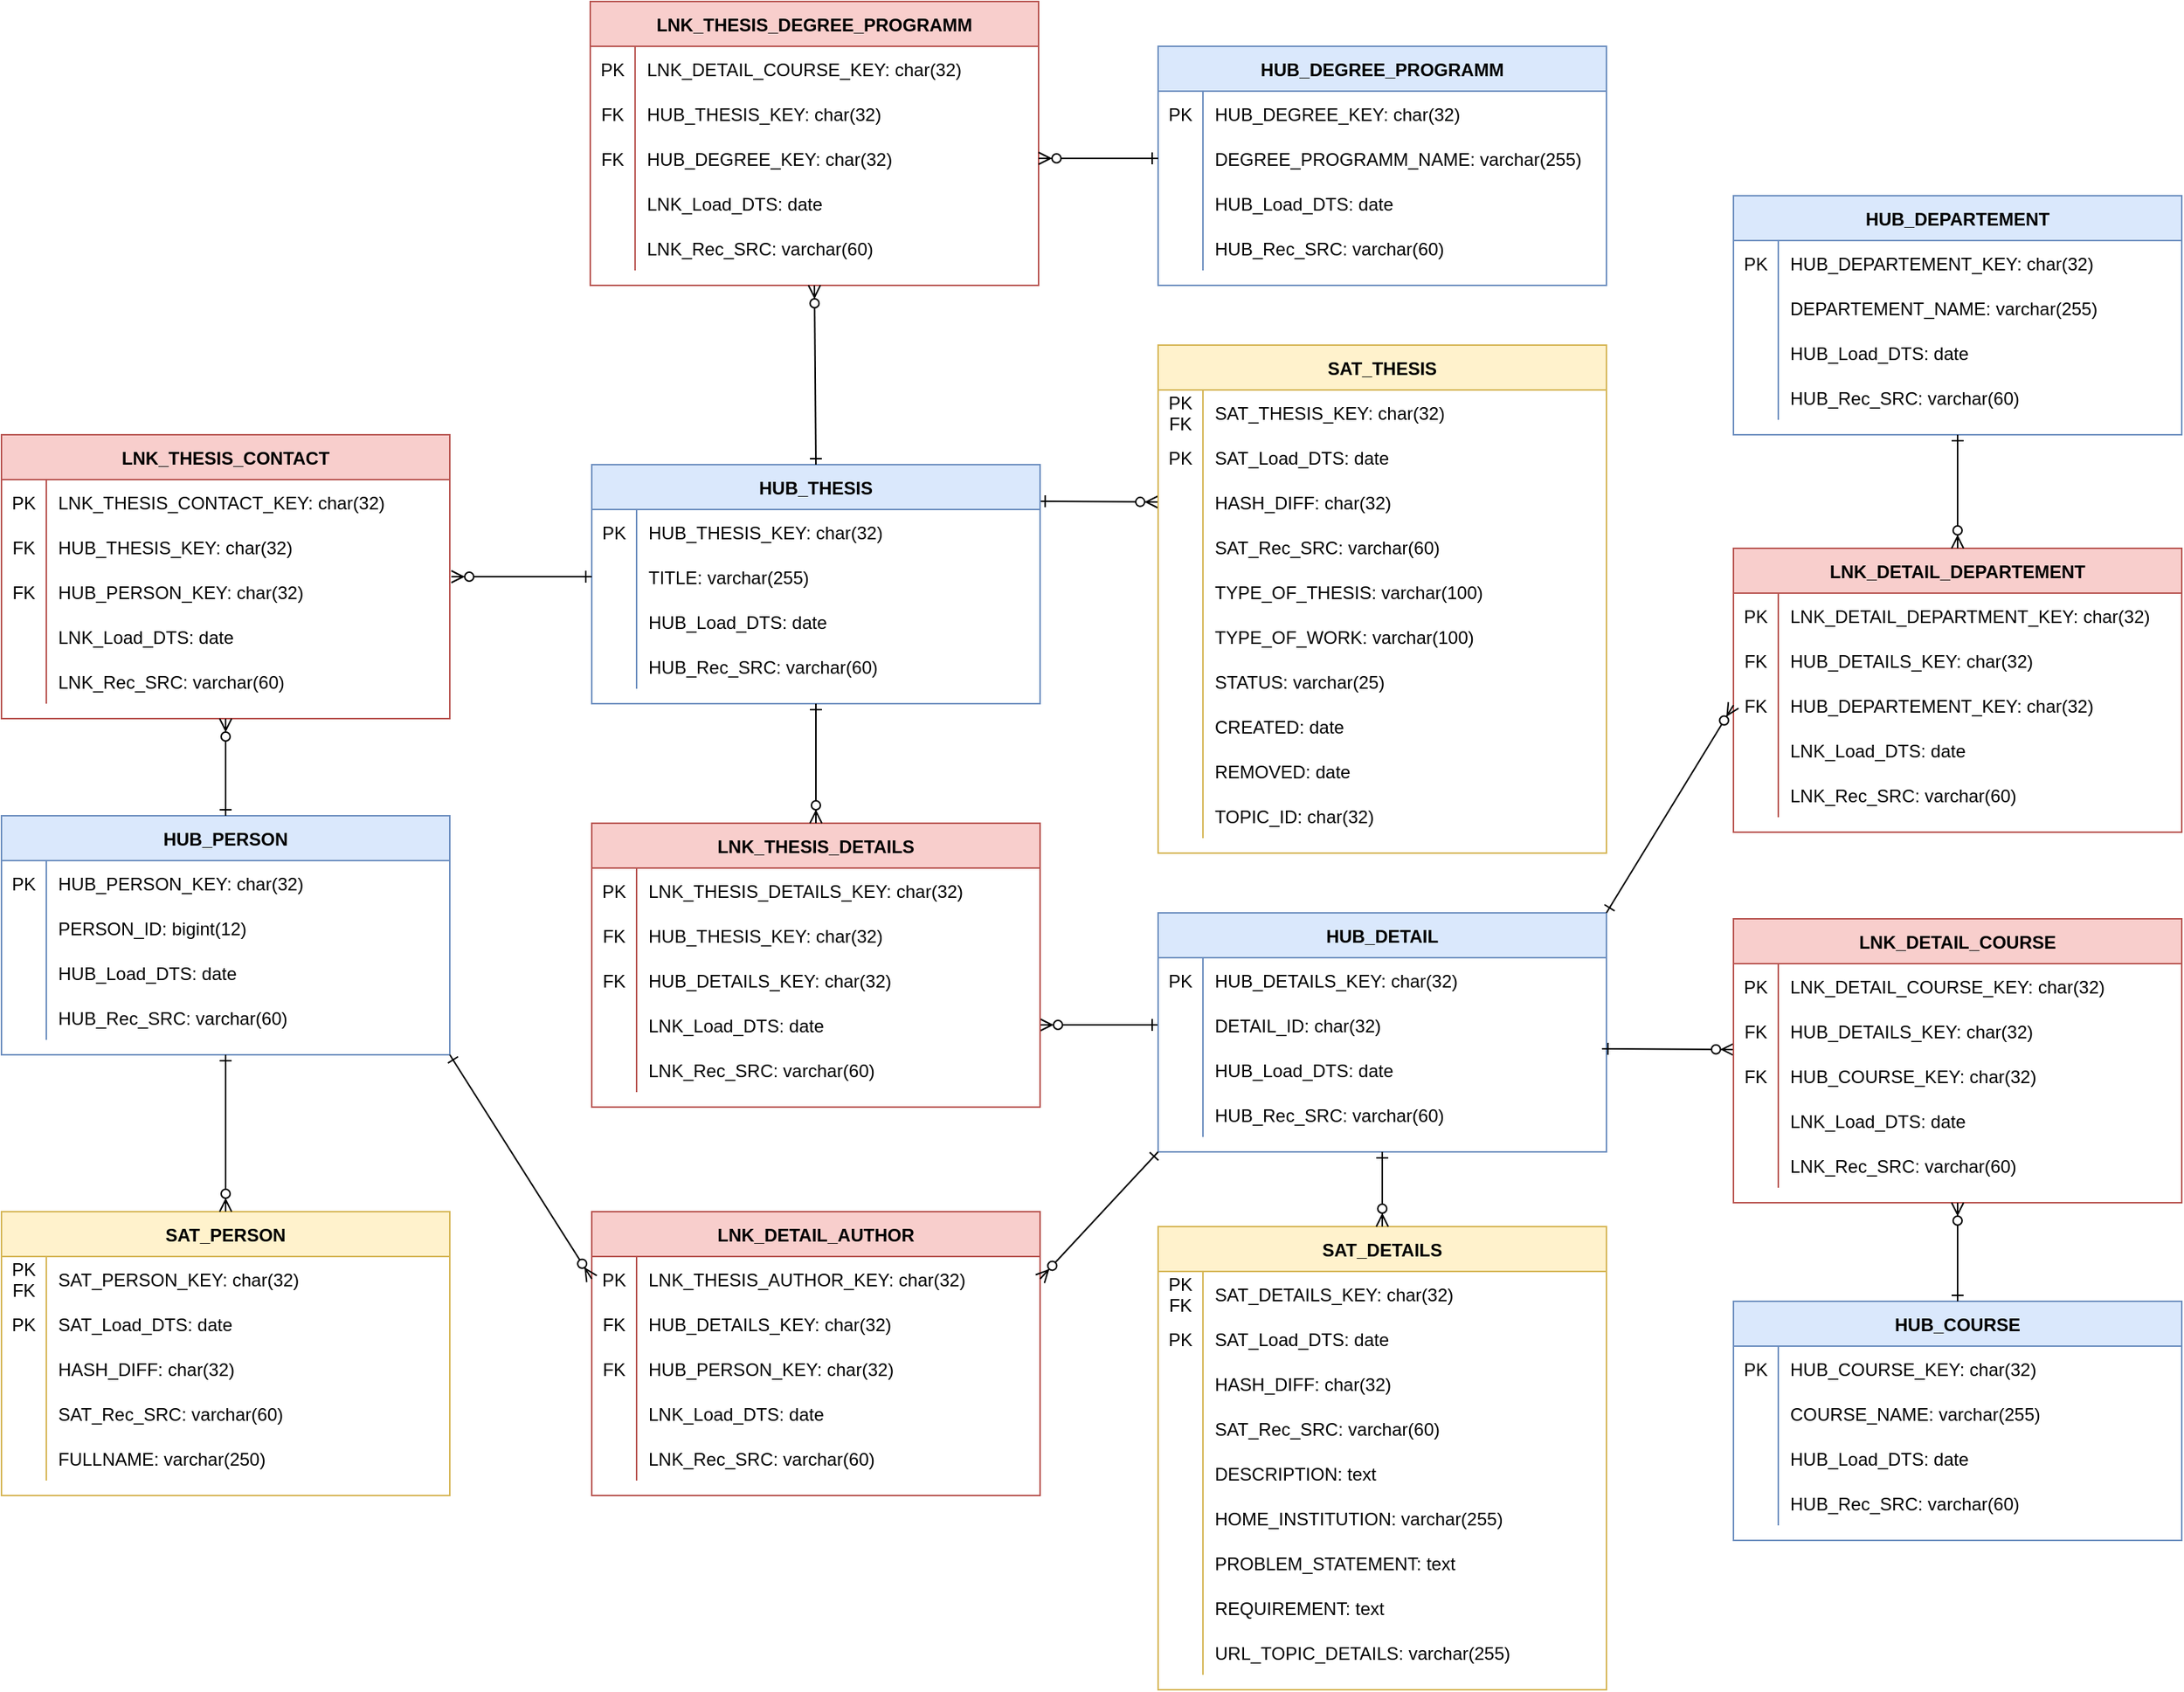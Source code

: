 <mxfile version="20.8.10" type="device"><diagram id="R2lEEEUBdFMjLlhIrx00" name="Page-1"><mxGraphModel dx="2419" dy="2268" grid="1" gridSize="10" guides="1" tooltips="1" connect="1" arrows="1" fold="1" page="1" pageScale="1" pageWidth="827" pageHeight="1169" math="0" shadow="0" extFonts="Permanent Marker^https://fonts.googleapis.com/css?family=Permanent+Marker"><root><mxCell id="0"/><mxCell id="1" parent="0"/><mxCell id="C-vyLk0tnHw3VtMMgP7b-1" value="" style="endArrow=ERzeroToMany;startArrow=ERone;endFill=1;startFill=0;entryX=0;entryY=0.5;entryDx=0;entryDy=0;exitX=0.998;exitY=0.153;exitDx=0;exitDy=0;exitPerimeter=0;" parent="1" source="C-vyLk0tnHw3VtMMgP7b-23" target="uXYEBehOEu4AEKCBE8E8-21" edge="1"><mxGeometry width="100" height="100" relative="1" as="geometry"><mxPoint x="370" y="145" as="sourcePoint"/><mxPoint x="460" y="135" as="targetPoint"/></mxGeometry></mxCell><mxCell id="C-vyLk0tnHw3VtMMgP7b-12" value="" style="endArrow=ERzeroToMany;startArrow=ERone;endFill=1;startFill=0;exitX=0;exitY=0.5;exitDx=0;exitDy=0;entryX=1;entryY=0.5;entryDx=0;entryDy=0;" parent="1" source="C-vyLk0tnHw3VtMMgP7b-20" target="uXYEBehOEu4AEKCBE8E8-98" edge="1"><mxGeometry width="100" height="100" relative="1" as="geometry"><mxPoint x="680" y="220" as="sourcePoint"/><mxPoint x="460" y="205" as="targetPoint"/></mxGeometry></mxCell><mxCell id="C-vyLk0tnHw3VtMMgP7b-2" value="SAT_THESIS" style="shape=table;startSize=30;container=1;collapsible=1;childLayout=tableLayout;fixedRows=1;rowLines=0;fontStyle=1;align=center;resizeLast=1;fillColor=#fff2cc;strokeColor=#d6b656;" parent="1" vertex="1"><mxGeometry x="453" y="40" width="300" height="340" as="geometry"/></mxCell><mxCell id="C-vyLk0tnHw3VtMMgP7b-9" value="" style="shape=partialRectangle;collapsible=0;dropTarget=0;pointerEvents=0;fillColor=none;points=[[0,0.5],[1,0.5]];portConstraint=eastwest;top=0;left=0;right=0;bottom=0;" parent="C-vyLk0tnHw3VtMMgP7b-2" vertex="1"><mxGeometry y="30" width="300" height="30" as="geometry"/></mxCell><mxCell id="C-vyLk0tnHw3VtMMgP7b-10" value="PK&#10;FK" style="shape=partialRectangle;overflow=hidden;connectable=0;fillColor=none;top=0;left=0;bottom=0;right=0;" parent="C-vyLk0tnHw3VtMMgP7b-9" vertex="1"><mxGeometry width="30" height="30" as="geometry"><mxRectangle width="30" height="30" as="alternateBounds"/></mxGeometry></mxCell><mxCell id="C-vyLk0tnHw3VtMMgP7b-11" value="SAT_THESIS_KEY: char(32)" style="shape=partialRectangle;overflow=hidden;connectable=0;fillColor=none;top=0;left=0;bottom=0;right=0;align=left;spacingLeft=6;" parent="C-vyLk0tnHw3VtMMgP7b-9" vertex="1"><mxGeometry x="30" width="270" height="30" as="geometry"><mxRectangle width="270" height="30" as="alternateBounds"/></mxGeometry></mxCell><mxCell id="uXYEBehOEu4AEKCBE8E8-210" value="" style="shape=partialRectangle;collapsible=0;dropTarget=0;pointerEvents=0;fillColor=none;points=[[0,0.5],[1,0.5]];portConstraint=eastwest;top=0;left=0;right=0;bottom=0;" parent="C-vyLk0tnHw3VtMMgP7b-2" vertex="1"><mxGeometry y="60" width="300" height="30" as="geometry"/></mxCell><mxCell id="uXYEBehOEu4AEKCBE8E8-211" value="PK" style="shape=partialRectangle;overflow=hidden;connectable=0;fillColor=none;top=0;left=0;bottom=0;right=0;" parent="uXYEBehOEu4AEKCBE8E8-210" vertex="1"><mxGeometry width="30" height="30" as="geometry"><mxRectangle width="30" height="30" as="alternateBounds"/></mxGeometry></mxCell><mxCell id="uXYEBehOEu4AEKCBE8E8-212" value="SAT_Load_DTS: date" style="shape=partialRectangle;overflow=hidden;connectable=0;fillColor=none;top=0;left=0;bottom=0;right=0;align=left;spacingLeft=6;" parent="uXYEBehOEu4AEKCBE8E8-210" vertex="1"><mxGeometry x="30" width="270" height="30" as="geometry"><mxRectangle width="270" height="30" as="alternateBounds"/></mxGeometry></mxCell><mxCell id="uXYEBehOEu4AEKCBE8E8-21" value="" style="shape=partialRectangle;collapsible=0;dropTarget=0;pointerEvents=0;fillColor=none;points=[[0,0.5],[1,0.5]];portConstraint=eastwest;top=0;left=0;right=0;bottom=0;" parent="C-vyLk0tnHw3VtMMgP7b-2" vertex="1"><mxGeometry y="90" width="300" height="30" as="geometry"/></mxCell><mxCell id="uXYEBehOEu4AEKCBE8E8-22" value="" style="shape=partialRectangle;overflow=hidden;connectable=0;fillColor=none;top=0;left=0;bottom=0;right=0;" parent="uXYEBehOEu4AEKCBE8E8-21" vertex="1"><mxGeometry width="30" height="30" as="geometry"><mxRectangle width="30" height="30" as="alternateBounds"/></mxGeometry></mxCell><mxCell id="uXYEBehOEu4AEKCBE8E8-23" value="HASH_DIFF: char(32)" style="shape=partialRectangle;overflow=hidden;connectable=0;fillColor=none;top=0;left=0;bottom=0;right=0;align=left;spacingLeft=6;" parent="uXYEBehOEu4AEKCBE8E8-21" vertex="1"><mxGeometry x="30" width="270" height="30" as="geometry"><mxRectangle width="270" height="30" as="alternateBounds"/></mxGeometry></mxCell><mxCell id="uXYEBehOEu4AEKCBE8E8-24" value="" style="shape=partialRectangle;collapsible=0;dropTarget=0;pointerEvents=0;fillColor=none;points=[[0,0.5],[1,0.5]];portConstraint=eastwest;top=0;left=0;right=0;bottom=0;" parent="C-vyLk0tnHw3VtMMgP7b-2" vertex="1"><mxGeometry y="120" width="300" height="30" as="geometry"/></mxCell><mxCell id="uXYEBehOEu4AEKCBE8E8-25" value="" style="shape=partialRectangle;overflow=hidden;connectable=0;fillColor=none;top=0;left=0;bottom=0;right=0;" parent="uXYEBehOEu4AEKCBE8E8-24" vertex="1"><mxGeometry width="30" height="30" as="geometry"><mxRectangle width="30" height="30" as="alternateBounds"/></mxGeometry></mxCell><mxCell id="uXYEBehOEu4AEKCBE8E8-26" value="SAT_Rec_SRC: varchar(60)" style="shape=partialRectangle;overflow=hidden;connectable=0;fillColor=none;top=0;left=0;bottom=0;right=0;align=left;spacingLeft=6;" parent="uXYEBehOEu4AEKCBE8E8-24" vertex="1"><mxGeometry x="30" width="270" height="30" as="geometry"><mxRectangle width="270" height="30" as="alternateBounds"/></mxGeometry></mxCell><mxCell id="uXYEBehOEu4AEKCBE8E8-30" value="" style="shape=partialRectangle;collapsible=0;dropTarget=0;pointerEvents=0;fillColor=none;points=[[0,0.5],[1,0.5]];portConstraint=eastwest;top=0;left=0;right=0;bottom=0;" parent="C-vyLk0tnHw3VtMMgP7b-2" vertex="1"><mxGeometry y="150" width="300" height="30" as="geometry"/></mxCell><mxCell id="uXYEBehOEu4AEKCBE8E8-31" value="" style="shape=partialRectangle;overflow=hidden;connectable=0;fillColor=none;top=0;left=0;bottom=0;right=0;" parent="uXYEBehOEu4AEKCBE8E8-30" vertex="1"><mxGeometry width="30" height="30" as="geometry"><mxRectangle width="30" height="30" as="alternateBounds"/></mxGeometry></mxCell><mxCell id="uXYEBehOEu4AEKCBE8E8-32" value="TYPE_OF_THESIS: varchar(100)" style="shape=partialRectangle;overflow=hidden;connectable=0;fillColor=none;top=0;left=0;bottom=0;right=0;align=left;spacingLeft=6;" parent="uXYEBehOEu4AEKCBE8E8-30" vertex="1"><mxGeometry x="30" width="270" height="30" as="geometry"><mxRectangle width="270" height="30" as="alternateBounds"/></mxGeometry></mxCell><mxCell id="uXYEBehOEu4AEKCBE8E8-33" value="" style="shape=partialRectangle;collapsible=0;dropTarget=0;pointerEvents=0;fillColor=none;points=[[0,0.5],[1,0.5]];portConstraint=eastwest;top=0;left=0;right=0;bottom=0;" parent="C-vyLk0tnHw3VtMMgP7b-2" vertex="1"><mxGeometry y="180" width="300" height="30" as="geometry"/></mxCell><mxCell id="uXYEBehOEu4AEKCBE8E8-34" value="" style="shape=partialRectangle;overflow=hidden;connectable=0;fillColor=none;top=0;left=0;bottom=0;right=0;" parent="uXYEBehOEu4AEKCBE8E8-33" vertex="1"><mxGeometry width="30" height="30" as="geometry"><mxRectangle width="30" height="30" as="alternateBounds"/></mxGeometry></mxCell><mxCell id="uXYEBehOEu4AEKCBE8E8-35" value="TYPE_OF_WORK: varchar(100)" style="shape=partialRectangle;overflow=hidden;connectable=0;fillColor=none;top=0;left=0;bottom=0;right=0;align=left;spacingLeft=6;" parent="uXYEBehOEu4AEKCBE8E8-33" vertex="1"><mxGeometry x="30" width="270" height="30" as="geometry"><mxRectangle width="270" height="30" as="alternateBounds"/></mxGeometry></mxCell><mxCell id="uXYEBehOEu4AEKCBE8E8-52" value="" style="shape=partialRectangle;collapsible=0;dropTarget=0;pointerEvents=0;fillColor=none;points=[[0,0.5],[1,0.5]];portConstraint=eastwest;top=0;left=0;right=0;bottom=0;" parent="C-vyLk0tnHw3VtMMgP7b-2" vertex="1"><mxGeometry y="210" width="300" height="30" as="geometry"/></mxCell><mxCell id="uXYEBehOEu4AEKCBE8E8-53" value="" style="shape=partialRectangle;overflow=hidden;connectable=0;fillColor=none;top=0;left=0;bottom=0;right=0;" parent="uXYEBehOEu4AEKCBE8E8-52" vertex="1"><mxGeometry width="30" height="30" as="geometry"><mxRectangle width="30" height="30" as="alternateBounds"/></mxGeometry></mxCell><mxCell id="uXYEBehOEu4AEKCBE8E8-54" value="STATUS: varchar(25)" style="shape=partialRectangle;overflow=hidden;connectable=0;fillColor=none;top=0;left=0;bottom=0;right=0;align=left;spacingLeft=6;" parent="uXYEBehOEu4AEKCBE8E8-52" vertex="1"><mxGeometry x="30" width="270" height="30" as="geometry"><mxRectangle width="270" height="30" as="alternateBounds"/></mxGeometry></mxCell><mxCell id="uXYEBehOEu4AEKCBE8E8-55" value="" style="shape=partialRectangle;collapsible=0;dropTarget=0;pointerEvents=0;fillColor=none;points=[[0,0.5],[1,0.5]];portConstraint=eastwest;top=0;left=0;right=0;bottom=0;" parent="C-vyLk0tnHw3VtMMgP7b-2" vertex="1"><mxGeometry y="240" width="300" height="30" as="geometry"/></mxCell><mxCell id="uXYEBehOEu4AEKCBE8E8-56" value="" style="shape=partialRectangle;overflow=hidden;connectable=0;fillColor=none;top=0;left=0;bottom=0;right=0;" parent="uXYEBehOEu4AEKCBE8E8-55" vertex="1"><mxGeometry width="30" height="30" as="geometry"><mxRectangle width="30" height="30" as="alternateBounds"/></mxGeometry></mxCell><mxCell id="uXYEBehOEu4AEKCBE8E8-57" value="CREATED: date" style="shape=partialRectangle;overflow=hidden;connectable=0;fillColor=none;top=0;left=0;bottom=0;right=0;align=left;spacingLeft=6;" parent="uXYEBehOEu4AEKCBE8E8-55" vertex="1"><mxGeometry x="30" width="270" height="30" as="geometry"><mxRectangle width="270" height="30" as="alternateBounds"/></mxGeometry></mxCell><mxCell id="uXYEBehOEu4AEKCBE8E8-219" value="" style="shape=partialRectangle;collapsible=0;dropTarget=0;pointerEvents=0;fillColor=none;points=[[0,0.5],[1,0.5]];portConstraint=eastwest;top=0;left=0;right=0;bottom=0;" parent="C-vyLk0tnHw3VtMMgP7b-2" vertex="1"><mxGeometry y="270" width="300" height="30" as="geometry"/></mxCell><mxCell id="uXYEBehOEu4AEKCBE8E8-220" value="" style="shape=partialRectangle;overflow=hidden;connectable=0;fillColor=none;top=0;left=0;bottom=0;right=0;" parent="uXYEBehOEu4AEKCBE8E8-219" vertex="1"><mxGeometry width="30" height="30" as="geometry"><mxRectangle width="30" height="30" as="alternateBounds"/></mxGeometry></mxCell><mxCell id="uXYEBehOEu4AEKCBE8E8-221" value="REMOVED: date" style="shape=partialRectangle;overflow=hidden;connectable=0;fillColor=none;top=0;left=0;bottom=0;right=0;align=left;spacingLeft=6;" parent="uXYEBehOEu4AEKCBE8E8-219" vertex="1"><mxGeometry x="30" width="270" height="30" as="geometry"><mxRectangle width="270" height="30" as="alternateBounds"/></mxGeometry></mxCell><mxCell id="tRPRdnpAArau38HXVe7q-55" value="" style="shape=partialRectangle;collapsible=0;dropTarget=0;pointerEvents=0;fillColor=none;points=[[0,0.5],[1,0.5]];portConstraint=eastwest;top=0;left=0;right=0;bottom=0;" vertex="1" parent="C-vyLk0tnHw3VtMMgP7b-2"><mxGeometry y="300" width="300" height="30" as="geometry"/></mxCell><mxCell id="tRPRdnpAArau38HXVe7q-56" value="" style="shape=partialRectangle;overflow=hidden;connectable=0;fillColor=none;top=0;left=0;bottom=0;right=0;" vertex="1" parent="tRPRdnpAArau38HXVe7q-55"><mxGeometry width="30" height="30" as="geometry"><mxRectangle width="30" height="30" as="alternateBounds"/></mxGeometry></mxCell><mxCell id="tRPRdnpAArau38HXVe7q-57" value="TOPIC_ID: char(32)" style="shape=partialRectangle;overflow=hidden;connectable=0;fillColor=none;top=0;left=0;bottom=0;right=0;align=left;spacingLeft=6;" vertex="1" parent="tRPRdnpAArau38HXVe7q-55"><mxGeometry x="30" width="270" height="30" as="geometry"><mxRectangle width="270" height="30" as="alternateBounds"/></mxGeometry></mxCell><mxCell id="C-vyLk0tnHw3VtMMgP7b-13" value="HUB_DETAIL" style="shape=table;startSize=30;container=1;collapsible=1;childLayout=tableLayout;fixedRows=1;rowLines=0;fontStyle=1;align=center;resizeLast=1;fillColor=#dae8fc;strokeColor=#6c8ebf;" parent="1" vertex="1"><mxGeometry x="453" y="420" width="300" height="160" as="geometry"/></mxCell><mxCell id="C-vyLk0tnHw3VtMMgP7b-17" value="" style="shape=partialRectangle;collapsible=0;dropTarget=0;pointerEvents=0;fillColor=none;points=[[0,0.5],[1,0.5]];portConstraint=eastwest;top=0;left=0;right=0;bottom=0;" parent="C-vyLk0tnHw3VtMMgP7b-13" vertex="1"><mxGeometry y="30" width="300" height="30" as="geometry"/></mxCell><mxCell id="C-vyLk0tnHw3VtMMgP7b-18" value="PK" style="shape=partialRectangle;overflow=hidden;connectable=0;fillColor=none;top=0;left=0;bottom=0;right=0;" parent="C-vyLk0tnHw3VtMMgP7b-17" vertex="1"><mxGeometry width="30" height="30" as="geometry"><mxRectangle width="30" height="30" as="alternateBounds"/></mxGeometry></mxCell><mxCell id="C-vyLk0tnHw3VtMMgP7b-19" value="HUB_DETAILS_KEY: char(32)" style="shape=partialRectangle;overflow=hidden;connectable=0;fillColor=none;top=0;left=0;bottom=0;right=0;align=left;spacingLeft=6;" parent="C-vyLk0tnHw3VtMMgP7b-17" vertex="1"><mxGeometry x="30" width="270" height="30" as="geometry"><mxRectangle width="270" height="30" as="alternateBounds"/></mxGeometry></mxCell><mxCell id="C-vyLk0tnHw3VtMMgP7b-20" value="" style="shape=partialRectangle;collapsible=0;dropTarget=0;pointerEvents=0;fillColor=none;points=[[0,0.5],[1,0.5]];portConstraint=eastwest;top=0;left=0;right=0;bottom=0;" parent="C-vyLk0tnHw3VtMMgP7b-13" vertex="1"><mxGeometry y="60" width="300" height="30" as="geometry"/></mxCell><mxCell id="C-vyLk0tnHw3VtMMgP7b-21" value="" style="shape=partialRectangle;overflow=hidden;connectable=0;fillColor=none;top=0;left=0;bottom=0;right=0;" parent="C-vyLk0tnHw3VtMMgP7b-20" vertex="1"><mxGeometry width="30" height="30" as="geometry"><mxRectangle width="30" height="30" as="alternateBounds"/></mxGeometry></mxCell><mxCell id="C-vyLk0tnHw3VtMMgP7b-22" value="DETAIL_ID: char(32)" style="shape=partialRectangle;overflow=hidden;connectable=0;fillColor=none;top=0;left=0;bottom=0;right=0;align=left;spacingLeft=6;" parent="C-vyLk0tnHw3VtMMgP7b-20" vertex="1"><mxGeometry x="30" width="270" height="30" as="geometry"><mxRectangle width="270" height="30" as="alternateBounds"/></mxGeometry></mxCell><mxCell id="uXYEBehOEu4AEKCBE8E8-58" value="" style="shape=partialRectangle;collapsible=0;dropTarget=0;pointerEvents=0;fillColor=none;points=[[0,0.5],[1,0.5]];portConstraint=eastwest;top=0;left=0;right=0;bottom=0;" parent="C-vyLk0tnHw3VtMMgP7b-13" vertex="1"><mxGeometry y="90" width="300" height="30" as="geometry"/></mxCell><mxCell id="uXYEBehOEu4AEKCBE8E8-59" value="" style="shape=partialRectangle;overflow=hidden;connectable=0;fillColor=none;top=0;left=0;bottom=0;right=0;" parent="uXYEBehOEu4AEKCBE8E8-58" vertex="1"><mxGeometry width="30" height="30" as="geometry"><mxRectangle width="30" height="30" as="alternateBounds"/></mxGeometry></mxCell><mxCell id="uXYEBehOEu4AEKCBE8E8-60" value="HUB_Load_DTS: date" style="shape=partialRectangle;overflow=hidden;connectable=0;fillColor=none;top=0;left=0;bottom=0;right=0;align=left;spacingLeft=6;" parent="uXYEBehOEu4AEKCBE8E8-58" vertex="1"><mxGeometry x="30" width="270" height="30" as="geometry"><mxRectangle width="270" height="30" as="alternateBounds"/></mxGeometry></mxCell><mxCell id="uXYEBehOEu4AEKCBE8E8-61" value="" style="shape=partialRectangle;collapsible=0;dropTarget=0;pointerEvents=0;fillColor=none;points=[[0,0.5],[1,0.5]];portConstraint=eastwest;top=0;left=0;right=0;bottom=0;" parent="C-vyLk0tnHw3VtMMgP7b-13" vertex="1"><mxGeometry y="120" width="300" height="30" as="geometry"/></mxCell><mxCell id="uXYEBehOEu4AEKCBE8E8-62" value="" style="shape=partialRectangle;overflow=hidden;connectable=0;fillColor=none;top=0;left=0;bottom=0;right=0;" parent="uXYEBehOEu4AEKCBE8E8-61" vertex="1"><mxGeometry width="30" height="30" as="geometry"><mxRectangle width="30" height="30" as="alternateBounds"/></mxGeometry></mxCell><mxCell id="uXYEBehOEu4AEKCBE8E8-63" value="HUB_Rec_SRC: varchar(60)" style="shape=partialRectangle;overflow=hidden;connectable=0;fillColor=none;top=0;left=0;bottom=0;right=0;align=left;spacingLeft=6;" parent="uXYEBehOEu4AEKCBE8E8-61" vertex="1"><mxGeometry x="30" width="270" height="30" as="geometry"><mxRectangle width="270" height="30" as="alternateBounds"/></mxGeometry></mxCell><mxCell id="C-vyLk0tnHw3VtMMgP7b-23" value="HUB_THESIS" style="shape=table;startSize=30;container=1;collapsible=1;childLayout=tableLayout;fixedRows=1;rowLines=0;fontStyle=1;align=center;resizeLast=1;fillColor=#dae8fc;strokeColor=#6c8ebf;" parent="1" vertex="1"><mxGeometry x="74" y="120" width="300" height="160" as="geometry"/></mxCell><mxCell id="uXYEBehOEu4AEKCBE8E8-9" value="" style="shape=partialRectangle;collapsible=0;dropTarget=0;pointerEvents=0;fillColor=none;points=[[0,0.5],[1,0.5]];portConstraint=eastwest;top=0;left=0;right=0;bottom=0;" parent="C-vyLk0tnHw3VtMMgP7b-23" vertex="1"><mxGeometry y="30" width="300" height="30" as="geometry"/></mxCell><mxCell id="uXYEBehOEu4AEKCBE8E8-10" value="PK" style="shape=partialRectangle;overflow=hidden;connectable=0;fillColor=none;top=0;left=0;bottom=0;right=0;" parent="uXYEBehOEu4AEKCBE8E8-9" vertex="1"><mxGeometry width="30" height="30" as="geometry"><mxRectangle width="30" height="30" as="alternateBounds"/></mxGeometry></mxCell><mxCell id="uXYEBehOEu4AEKCBE8E8-11" value="HUB_THESIS_KEY: char(32)" style="shape=partialRectangle;overflow=hidden;connectable=0;fillColor=none;top=0;left=0;bottom=0;right=0;align=left;spacingLeft=6;" parent="uXYEBehOEu4AEKCBE8E8-9" vertex="1"><mxGeometry x="30" width="270" height="30" as="geometry"><mxRectangle width="270" height="30" as="alternateBounds"/></mxGeometry></mxCell><mxCell id="uXYEBehOEu4AEKCBE8E8-12" value="" style="shape=partialRectangle;collapsible=0;dropTarget=0;pointerEvents=0;fillColor=none;points=[[0,0.5],[1,0.5]];portConstraint=eastwest;top=0;left=0;right=0;bottom=0;" parent="C-vyLk0tnHw3VtMMgP7b-23" vertex="1"><mxGeometry y="60" width="300" height="30" as="geometry"/></mxCell><mxCell id="uXYEBehOEu4AEKCBE8E8-13" value="" style="shape=partialRectangle;overflow=hidden;connectable=0;fillColor=none;top=0;left=0;bottom=0;right=0;" parent="uXYEBehOEu4AEKCBE8E8-12" vertex="1"><mxGeometry width="30" height="30" as="geometry"><mxRectangle width="30" height="30" as="alternateBounds"/></mxGeometry></mxCell><mxCell id="uXYEBehOEu4AEKCBE8E8-14" value="TITLE: varchar(255)" style="shape=partialRectangle;overflow=hidden;connectable=0;fillColor=none;top=0;left=0;bottom=0;right=0;align=left;spacingLeft=6;" parent="uXYEBehOEu4AEKCBE8E8-12" vertex="1"><mxGeometry x="30" width="270" height="30" as="geometry"><mxRectangle width="270" height="30" as="alternateBounds"/></mxGeometry></mxCell><mxCell id="uXYEBehOEu4AEKCBE8E8-15" value="" style="shape=partialRectangle;collapsible=0;dropTarget=0;pointerEvents=0;fillColor=none;points=[[0,0.5],[1,0.5]];portConstraint=eastwest;top=0;left=0;right=0;bottom=0;" parent="C-vyLk0tnHw3VtMMgP7b-23" vertex="1"><mxGeometry y="90" width="300" height="30" as="geometry"/></mxCell><mxCell id="uXYEBehOEu4AEKCBE8E8-16" value="" style="shape=partialRectangle;overflow=hidden;connectable=0;fillColor=none;top=0;left=0;bottom=0;right=0;" parent="uXYEBehOEu4AEKCBE8E8-15" vertex="1"><mxGeometry width="30" height="30" as="geometry"><mxRectangle width="30" height="30" as="alternateBounds"/></mxGeometry></mxCell><mxCell id="uXYEBehOEu4AEKCBE8E8-17" value="HUB_Load_DTS: date" style="shape=partialRectangle;overflow=hidden;connectable=0;fillColor=none;top=0;left=0;bottom=0;right=0;align=left;spacingLeft=6;" parent="uXYEBehOEu4AEKCBE8E8-15" vertex="1"><mxGeometry x="30" width="270" height="30" as="geometry"><mxRectangle width="270" height="30" as="alternateBounds"/></mxGeometry></mxCell><mxCell id="C-vyLk0tnHw3VtMMgP7b-27" value="" style="shape=partialRectangle;collapsible=0;dropTarget=0;pointerEvents=0;fillColor=none;points=[[0,0.5],[1,0.5]];portConstraint=eastwest;top=0;left=0;right=0;bottom=0;" parent="C-vyLk0tnHw3VtMMgP7b-23" vertex="1"><mxGeometry y="120" width="300" height="30" as="geometry"/></mxCell><mxCell id="C-vyLk0tnHw3VtMMgP7b-28" value="" style="shape=partialRectangle;overflow=hidden;connectable=0;fillColor=none;top=0;left=0;bottom=0;right=0;" parent="C-vyLk0tnHw3VtMMgP7b-27" vertex="1"><mxGeometry width="30" height="30" as="geometry"><mxRectangle width="30" height="30" as="alternateBounds"/></mxGeometry></mxCell><mxCell id="C-vyLk0tnHw3VtMMgP7b-29" value="HUB_Rec_SRC: varchar(60)" style="shape=partialRectangle;overflow=hidden;connectable=0;fillColor=none;top=0;left=0;bottom=0;right=0;align=left;spacingLeft=6;" parent="C-vyLk0tnHw3VtMMgP7b-27" vertex="1"><mxGeometry x="30" width="270" height="30" as="geometry"><mxRectangle width="270" height="30" as="alternateBounds"/></mxGeometry></mxCell><mxCell id="uXYEBehOEu4AEKCBE8E8-39" value="HUB_PERSON" style="shape=table;startSize=30;container=1;collapsible=1;childLayout=tableLayout;fixedRows=1;rowLines=0;fontStyle=1;align=center;resizeLast=1;fillColor=#dae8fc;strokeColor=#6c8ebf;" parent="1" vertex="1"><mxGeometry x="-321" y="355" width="300" height="160" as="geometry"/></mxCell><mxCell id="uXYEBehOEu4AEKCBE8E8-40" value="" style="shape=partialRectangle;collapsible=0;dropTarget=0;pointerEvents=0;fillColor=none;points=[[0,0.5],[1,0.5]];portConstraint=eastwest;top=0;left=0;right=0;bottom=0;" parent="uXYEBehOEu4AEKCBE8E8-39" vertex="1"><mxGeometry y="30" width="300" height="30" as="geometry"/></mxCell><mxCell id="uXYEBehOEu4AEKCBE8E8-41" value="PK" style="shape=partialRectangle;overflow=hidden;connectable=0;fillColor=none;top=0;left=0;bottom=0;right=0;" parent="uXYEBehOEu4AEKCBE8E8-40" vertex="1"><mxGeometry width="30" height="30" as="geometry"><mxRectangle width="30" height="30" as="alternateBounds"/></mxGeometry></mxCell><mxCell id="uXYEBehOEu4AEKCBE8E8-42" value="HUB_PERSON_KEY: char(32)" style="shape=partialRectangle;overflow=hidden;connectable=0;fillColor=none;top=0;left=0;bottom=0;right=0;align=left;spacingLeft=6;" parent="uXYEBehOEu4AEKCBE8E8-40" vertex="1"><mxGeometry x="30" width="270" height="30" as="geometry"><mxRectangle width="270" height="30" as="alternateBounds"/></mxGeometry></mxCell><mxCell id="uXYEBehOEu4AEKCBE8E8-43" value="" style="shape=partialRectangle;collapsible=0;dropTarget=0;pointerEvents=0;fillColor=none;points=[[0,0.5],[1,0.5]];portConstraint=eastwest;top=0;left=0;right=0;bottom=0;" parent="uXYEBehOEu4AEKCBE8E8-39" vertex="1"><mxGeometry y="60" width="300" height="30" as="geometry"/></mxCell><mxCell id="uXYEBehOEu4AEKCBE8E8-44" value="" style="shape=partialRectangle;overflow=hidden;connectable=0;fillColor=none;top=0;left=0;bottom=0;right=0;" parent="uXYEBehOEu4AEKCBE8E8-43" vertex="1"><mxGeometry width="30" height="30" as="geometry"><mxRectangle width="30" height="30" as="alternateBounds"/></mxGeometry></mxCell><mxCell id="uXYEBehOEu4AEKCBE8E8-45" value="PERSON_ID: bigint(12)" style="shape=partialRectangle;overflow=hidden;connectable=0;fillColor=none;top=0;left=0;bottom=0;right=0;align=left;spacingLeft=6;" parent="uXYEBehOEu4AEKCBE8E8-43" vertex="1"><mxGeometry x="30" width="270" height="30" as="geometry"><mxRectangle width="270" height="30" as="alternateBounds"/></mxGeometry></mxCell><mxCell id="uXYEBehOEu4AEKCBE8E8-46" value="" style="shape=partialRectangle;collapsible=0;dropTarget=0;pointerEvents=0;fillColor=none;points=[[0,0.5],[1,0.5]];portConstraint=eastwest;top=0;left=0;right=0;bottom=0;" parent="uXYEBehOEu4AEKCBE8E8-39" vertex="1"><mxGeometry y="90" width="300" height="30" as="geometry"/></mxCell><mxCell id="uXYEBehOEu4AEKCBE8E8-47" value="" style="shape=partialRectangle;overflow=hidden;connectable=0;fillColor=none;top=0;left=0;bottom=0;right=0;" parent="uXYEBehOEu4AEKCBE8E8-46" vertex="1"><mxGeometry width="30" height="30" as="geometry"><mxRectangle width="30" height="30" as="alternateBounds"/></mxGeometry></mxCell><mxCell id="uXYEBehOEu4AEKCBE8E8-48" value="HUB_Load_DTS: date" style="shape=partialRectangle;overflow=hidden;connectable=0;fillColor=none;top=0;left=0;bottom=0;right=0;align=left;spacingLeft=6;" parent="uXYEBehOEu4AEKCBE8E8-46" vertex="1"><mxGeometry x="30" width="270" height="30" as="geometry"><mxRectangle width="270" height="30" as="alternateBounds"/></mxGeometry></mxCell><mxCell id="uXYEBehOEu4AEKCBE8E8-49" value="" style="shape=partialRectangle;collapsible=0;dropTarget=0;pointerEvents=0;fillColor=none;points=[[0,0.5],[1,0.5]];portConstraint=eastwest;top=0;left=0;right=0;bottom=0;" parent="uXYEBehOEu4AEKCBE8E8-39" vertex="1"><mxGeometry y="120" width="300" height="30" as="geometry"/></mxCell><mxCell id="uXYEBehOEu4AEKCBE8E8-50" value="" style="shape=partialRectangle;overflow=hidden;connectable=0;fillColor=none;top=0;left=0;bottom=0;right=0;" parent="uXYEBehOEu4AEKCBE8E8-49" vertex="1"><mxGeometry width="30" height="30" as="geometry"><mxRectangle width="30" height="30" as="alternateBounds"/></mxGeometry></mxCell><mxCell id="uXYEBehOEu4AEKCBE8E8-51" value="HUB_Rec_SRC: varchar(60)" style="shape=partialRectangle;overflow=hidden;connectable=0;fillColor=none;top=0;left=0;bottom=0;right=0;align=left;spacingLeft=6;" parent="uXYEBehOEu4AEKCBE8E8-49" vertex="1"><mxGeometry x="30" width="270" height="30" as="geometry"><mxRectangle width="270" height="30" as="alternateBounds"/></mxGeometry></mxCell><mxCell id="uXYEBehOEu4AEKCBE8E8-64" value="SAT_DETAILS" style="shape=table;startSize=30;container=1;collapsible=1;childLayout=tableLayout;fixedRows=1;rowLines=0;fontStyle=1;align=center;resizeLast=1;fillColor=#fff2cc;strokeColor=#d6b656;" parent="1" vertex="1"><mxGeometry x="453" y="630" width="300" height="310" as="geometry"/></mxCell><mxCell id="uXYEBehOEu4AEKCBE8E8-65" value="" style="shape=partialRectangle;collapsible=0;dropTarget=0;pointerEvents=0;fillColor=none;points=[[0,0.5],[1,0.5]];portConstraint=eastwest;top=0;left=0;right=0;bottom=0;" parent="uXYEBehOEu4AEKCBE8E8-64" vertex="1"><mxGeometry y="30" width="300" height="30" as="geometry"/></mxCell><mxCell id="uXYEBehOEu4AEKCBE8E8-66" value="PK&#10;FK" style="shape=partialRectangle;overflow=hidden;connectable=0;fillColor=none;top=0;left=0;bottom=0;right=0;" parent="uXYEBehOEu4AEKCBE8E8-65" vertex="1"><mxGeometry width="30" height="30" as="geometry"><mxRectangle width="30" height="30" as="alternateBounds"/></mxGeometry></mxCell><mxCell id="uXYEBehOEu4AEKCBE8E8-67" value="SAT_DETAILS_KEY: char(32)" style="shape=partialRectangle;overflow=hidden;connectable=0;fillColor=none;top=0;left=0;bottom=0;right=0;align=left;spacingLeft=6;" parent="uXYEBehOEu4AEKCBE8E8-65" vertex="1"><mxGeometry x="30" width="270" height="30" as="geometry"><mxRectangle width="270" height="30" as="alternateBounds"/></mxGeometry></mxCell><mxCell id="uXYEBehOEu4AEKCBE8E8-68" value="" style="shape=partialRectangle;collapsible=0;dropTarget=0;pointerEvents=0;fillColor=none;points=[[0,0.5],[1,0.5]];portConstraint=eastwest;top=0;left=0;right=0;bottom=0;" parent="uXYEBehOEu4AEKCBE8E8-64" vertex="1"><mxGeometry y="60" width="300" height="30" as="geometry"/></mxCell><mxCell id="uXYEBehOEu4AEKCBE8E8-69" value="PK" style="shape=partialRectangle;overflow=hidden;connectable=0;fillColor=none;top=0;left=0;bottom=0;right=0;" parent="uXYEBehOEu4AEKCBE8E8-68" vertex="1"><mxGeometry width="30" height="30" as="geometry"><mxRectangle width="30" height="30" as="alternateBounds"/></mxGeometry></mxCell><mxCell id="uXYEBehOEu4AEKCBE8E8-70" value="SAT_Load_DTS: date" style="shape=partialRectangle;overflow=hidden;connectable=0;fillColor=none;top=0;left=0;bottom=0;right=0;align=left;spacingLeft=6;" parent="uXYEBehOEu4AEKCBE8E8-68" vertex="1"><mxGeometry x="30" width="270" height="30" as="geometry"><mxRectangle width="270" height="30" as="alternateBounds"/></mxGeometry></mxCell><mxCell id="uXYEBehOEu4AEKCBE8E8-71" value="" style="shape=partialRectangle;collapsible=0;dropTarget=0;pointerEvents=0;fillColor=none;points=[[0,0.5],[1,0.5]];portConstraint=eastwest;top=0;left=0;right=0;bottom=0;" parent="uXYEBehOEu4AEKCBE8E8-64" vertex="1"><mxGeometry y="90" width="300" height="30" as="geometry"/></mxCell><mxCell id="uXYEBehOEu4AEKCBE8E8-72" value="" style="shape=partialRectangle;overflow=hidden;connectable=0;fillColor=none;top=0;left=0;bottom=0;right=0;" parent="uXYEBehOEu4AEKCBE8E8-71" vertex="1"><mxGeometry width="30" height="30" as="geometry"><mxRectangle width="30" height="30" as="alternateBounds"/></mxGeometry></mxCell><mxCell id="uXYEBehOEu4AEKCBE8E8-73" value="HASH_DIFF: char(32)" style="shape=partialRectangle;overflow=hidden;connectable=0;fillColor=none;top=0;left=0;bottom=0;right=0;align=left;spacingLeft=6;" parent="uXYEBehOEu4AEKCBE8E8-71" vertex="1"><mxGeometry x="30" width="270" height="30" as="geometry"><mxRectangle width="270" height="30" as="alternateBounds"/></mxGeometry></mxCell><mxCell id="uXYEBehOEu4AEKCBE8E8-74" value="" style="shape=partialRectangle;collapsible=0;dropTarget=0;pointerEvents=0;fillColor=none;points=[[0,0.5],[1,0.5]];portConstraint=eastwest;top=0;left=0;right=0;bottom=0;" parent="uXYEBehOEu4AEKCBE8E8-64" vertex="1"><mxGeometry y="120" width="300" height="30" as="geometry"/></mxCell><mxCell id="uXYEBehOEu4AEKCBE8E8-75" value="" style="shape=partialRectangle;overflow=hidden;connectable=0;fillColor=none;top=0;left=0;bottom=0;right=0;" parent="uXYEBehOEu4AEKCBE8E8-74" vertex="1"><mxGeometry width="30" height="30" as="geometry"><mxRectangle width="30" height="30" as="alternateBounds"/></mxGeometry></mxCell><mxCell id="uXYEBehOEu4AEKCBE8E8-76" value="SAT_Rec_SRC: varchar(60)" style="shape=partialRectangle;overflow=hidden;connectable=0;fillColor=none;top=0;left=0;bottom=0;right=0;align=left;spacingLeft=6;" parent="uXYEBehOEu4AEKCBE8E8-74" vertex="1"><mxGeometry x="30" width="270" height="30" as="geometry"><mxRectangle width="270" height="30" as="alternateBounds"/></mxGeometry></mxCell><mxCell id="uXYEBehOEu4AEKCBE8E8-77" value="" style="shape=partialRectangle;collapsible=0;dropTarget=0;pointerEvents=0;fillColor=none;points=[[0,0.5],[1,0.5]];portConstraint=eastwest;top=0;left=0;right=0;bottom=0;" parent="uXYEBehOEu4AEKCBE8E8-64" vertex="1"><mxGeometry y="150" width="300" height="30" as="geometry"/></mxCell><mxCell id="uXYEBehOEu4AEKCBE8E8-78" value="" style="shape=partialRectangle;overflow=hidden;connectable=0;fillColor=none;top=0;left=0;bottom=0;right=0;" parent="uXYEBehOEu4AEKCBE8E8-77" vertex="1"><mxGeometry width="30" height="30" as="geometry"><mxRectangle width="30" height="30" as="alternateBounds"/></mxGeometry></mxCell><mxCell id="uXYEBehOEu4AEKCBE8E8-79" value="DESCRIPTION: text" style="shape=partialRectangle;overflow=hidden;connectable=0;fillColor=none;top=0;left=0;bottom=0;right=0;align=left;spacingLeft=6;" parent="uXYEBehOEu4AEKCBE8E8-77" vertex="1"><mxGeometry x="30" width="270" height="30" as="geometry"><mxRectangle width="270" height="30" as="alternateBounds"/></mxGeometry></mxCell><mxCell id="uXYEBehOEu4AEKCBE8E8-80" value="" style="shape=partialRectangle;collapsible=0;dropTarget=0;pointerEvents=0;fillColor=none;points=[[0,0.5],[1,0.5]];portConstraint=eastwest;top=0;left=0;right=0;bottom=0;" parent="uXYEBehOEu4AEKCBE8E8-64" vertex="1"><mxGeometry y="180" width="300" height="30" as="geometry"/></mxCell><mxCell id="uXYEBehOEu4AEKCBE8E8-81" value="" style="shape=partialRectangle;overflow=hidden;connectable=0;fillColor=none;top=0;left=0;bottom=0;right=0;" parent="uXYEBehOEu4AEKCBE8E8-80" vertex="1"><mxGeometry width="30" height="30" as="geometry"><mxRectangle width="30" height="30" as="alternateBounds"/></mxGeometry></mxCell><mxCell id="uXYEBehOEu4AEKCBE8E8-82" value="HOME_INSTITUTION: varchar(255)" style="shape=partialRectangle;overflow=hidden;connectable=0;fillColor=none;top=0;left=0;bottom=0;right=0;align=left;spacingLeft=6;" parent="uXYEBehOEu4AEKCBE8E8-80" vertex="1"><mxGeometry x="30" width="270" height="30" as="geometry"><mxRectangle width="270" height="30" as="alternateBounds"/></mxGeometry></mxCell><mxCell id="uXYEBehOEu4AEKCBE8E8-83" value="" style="shape=partialRectangle;collapsible=0;dropTarget=0;pointerEvents=0;fillColor=none;points=[[0,0.5],[1,0.5]];portConstraint=eastwest;top=0;left=0;right=0;bottom=0;" parent="uXYEBehOEu4AEKCBE8E8-64" vertex="1"><mxGeometry y="210" width="300" height="30" as="geometry"/></mxCell><mxCell id="uXYEBehOEu4AEKCBE8E8-84" value="" style="shape=partialRectangle;overflow=hidden;connectable=0;fillColor=none;top=0;left=0;bottom=0;right=0;" parent="uXYEBehOEu4AEKCBE8E8-83" vertex="1"><mxGeometry width="30" height="30" as="geometry"><mxRectangle width="30" height="30" as="alternateBounds"/></mxGeometry></mxCell><mxCell id="uXYEBehOEu4AEKCBE8E8-85" value="PROBLEM_STATEMENT: text" style="shape=partialRectangle;overflow=hidden;connectable=0;fillColor=none;top=0;left=0;bottom=0;right=0;align=left;spacingLeft=6;" parent="uXYEBehOEu4AEKCBE8E8-83" vertex="1"><mxGeometry x="30" width="270" height="30" as="geometry"><mxRectangle width="270" height="30" as="alternateBounds"/></mxGeometry></mxCell><mxCell id="uXYEBehOEu4AEKCBE8E8-86" value="" style="shape=partialRectangle;collapsible=0;dropTarget=0;pointerEvents=0;fillColor=none;points=[[0,0.5],[1,0.5]];portConstraint=eastwest;top=0;left=0;right=0;bottom=0;" parent="uXYEBehOEu4AEKCBE8E8-64" vertex="1"><mxGeometry y="240" width="300" height="30" as="geometry"/></mxCell><mxCell id="uXYEBehOEu4AEKCBE8E8-87" value="" style="shape=partialRectangle;overflow=hidden;connectable=0;fillColor=none;top=0;left=0;bottom=0;right=0;" parent="uXYEBehOEu4AEKCBE8E8-86" vertex="1"><mxGeometry width="30" height="30" as="geometry"><mxRectangle width="30" height="30" as="alternateBounds"/></mxGeometry></mxCell><mxCell id="uXYEBehOEu4AEKCBE8E8-88" value="REQUIREMENT: text" style="shape=partialRectangle;overflow=hidden;connectable=0;fillColor=none;top=0;left=0;bottom=0;right=0;align=left;spacingLeft=6;" parent="uXYEBehOEu4AEKCBE8E8-86" vertex="1"><mxGeometry x="30" width="270" height="30" as="geometry"><mxRectangle width="270" height="30" as="alternateBounds"/></mxGeometry></mxCell><mxCell id="uXYEBehOEu4AEKCBE8E8-216" value="" style="shape=partialRectangle;collapsible=0;dropTarget=0;pointerEvents=0;fillColor=none;points=[[0,0.5],[1,0.5]];portConstraint=eastwest;top=0;left=0;right=0;bottom=0;" parent="uXYEBehOEu4AEKCBE8E8-64" vertex="1"><mxGeometry y="270" width="300" height="30" as="geometry"/></mxCell><mxCell id="uXYEBehOEu4AEKCBE8E8-217" value="" style="shape=partialRectangle;overflow=hidden;connectable=0;fillColor=none;top=0;left=0;bottom=0;right=0;" parent="uXYEBehOEu4AEKCBE8E8-216" vertex="1"><mxGeometry width="30" height="30" as="geometry"><mxRectangle width="30" height="30" as="alternateBounds"/></mxGeometry></mxCell><mxCell id="uXYEBehOEu4AEKCBE8E8-218" value="URL_TOPIC_DETAILS: varchar(255)" style="shape=partialRectangle;overflow=hidden;connectable=0;fillColor=none;top=0;left=0;bottom=0;right=0;align=left;spacingLeft=6;" parent="uXYEBehOEu4AEKCBE8E8-216" vertex="1"><mxGeometry x="30" width="270" height="30" as="geometry"><mxRectangle width="270" height="30" as="alternateBounds"/></mxGeometry></mxCell><mxCell id="uXYEBehOEu4AEKCBE8E8-90" value="" style="endArrow=ERzeroToMany;startArrow=ERone;endFill=1;startFill=0;exitX=0.5;exitY=1;exitDx=0;exitDy=0;entryX=0.5;entryY=0;entryDx=0;entryDy=0;" parent="1" source="C-vyLk0tnHw3VtMMgP7b-13" target="uXYEBehOEu4AEKCBE8E8-64" edge="1"><mxGeometry x="1" y="-30" width="100" height="100" relative="1" as="geometry"><mxPoint x="223" y="320" as="sourcePoint"/><mxPoint x="428" y="505" as="targetPoint"/><mxPoint x="-5" as="offset"/></mxGeometry></mxCell><mxCell id="uXYEBehOEu4AEKCBE8E8-91" value="LNK_THESIS_DETAILS" style="shape=table;startSize=30;container=1;collapsible=1;childLayout=tableLayout;fixedRows=1;rowLines=0;fontStyle=1;align=center;resizeLast=1;fillColor=#f8cecc;strokeColor=#b85450;" parent="1" vertex="1"><mxGeometry x="74" y="360" width="300" height="190" as="geometry"/></mxCell><mxCell id="uXYEBehOEu4AEKCBE8E8-92" value="" style="shape=partialRectangle;collapsible=0;dropTarget=0;pointerEvents=0;fillColor=none;points=[[0,0.5],[1,0.5]];portConstraint=eastwest;top=0;left=0;right=0;bottom=0;" parent="uXYEBehOEu4AEKCBE8E8-91" vertex="1"><mxGeometry y="30" width="300" height="30" as="geometry"/></mxCell><mxCell id="uXYEBehOEu4AEKCBE8E8-93" value="PK" style="shape=partialRectangle;overflow=hidden;connectable=0;fillColor=none;top=0;left=0;bottom=0;right=0;" parent="uXYEBehOEu4AEKCBE8E8-92" vertex="1"><mxGeometry width="30" height="30" as="geometry"><mxRectangle width="30" height="30" as="alternateBounds"/></mxGeometry></mxCell><mxCell id="uXYEBehOEu4AEKCBE8E8-94" value="LNK_THESIS_DETAILS_KEY: char(32)" style="shape=partialRectangle;overflow=hidden;connectable=0;fillColor=none;top=0;left=0;bottom=0;right=0;align=left;spacingLeft=6;" parent="uXYEBehOEu4AEKCBE8E8-92" vertex="1"><mxGeometry x="30" width="270" height="30" as="geometry"><mxRectangle width="270" height="30" as="alternateBounds"/></mxGeometry></mxCell><mxCell id="uXYEBehOEu4AEKCBE8E8-108" value="" style="shape=partialRectangle;collapsible=0;dropTarget=0;pointerEvents=0;fillColor=none;points=[[0,0.5],[1,0.5]];portConstraint=eastwest;top=0;left=0;right=0;bottom=0;" parent="uXYEBehOEu4AEKCBE8E8-91" vertex="1"><mxGeometry y="60" width="300" height="30" as="geometry"/></mxCell><mxCell id="uXYEBehOEu4AEKCBE8E8-109" value="FK" style="shape=partialRectangle;overflow=hidden;connectable=0;fillColor=none;top=0;left=0;bottom=0;right=0;" parent="uXYEBehOEu4AEKCBE8E8-108" vertex="1"><mxGeometry width="30" height="30" as="geometry"><mxRectangle width="30" height="30" as="alternateBounds"/></mxGeometry></mxCell><mxCell id="uXYEBehOEu4AEKCBE8E8-110" value="HUB_THESIS_KEY: char(32)" style="shape=partialRectangle;overflow=hidden;connectable=0;fillColor=none;top=0;left=0;bottom=0;right=0;align=left;spacingLeft=6;" parent="uXYEBehOEu4AEKCBE8E8-108" vertex="1"><mxGeometry x="30" width="270" height="30" as="geometry"><mxRectangle width="270" height="30" as="alternateBounds"/></mxGeometry></mxCell><mxCell id="uXYEBehOEu4AEKCBE8E8-111" value="" style="shape=partialRectangle;collapsible=0;dropTarget=0;pointerEvents=0;fillColor=none;points=[[0,0.5],[1,0.5]];portConstraint=eastwest;top=0;left=0;right=0;bottom=0;" parent="uXYEBehOEu4AEKCBE8E8-91" vertex="1"><mxGeometry y="90" width="300" height="30" as="geometry"/></mxCell><mxCell id="uXYEBehOEu4AEKCBE8E8-112" value="FK" style="shape=partialRectangle;overflow=hidden;connectable=0;fillColor=none;top=0;left=0;bottom=0;right=0;" parent="uXYEBehOEu4AEKCBE8E8-111" vertex="1"><mxGeometry width="30" height="30" as="geometry"><mxRectangle width="30" height="30" as="alternateBounds"/></mxGeometry></mxCell><mxCell id="uXYEBehOEu4AEKCBE8E8-113" value="HUB_DETAILS_KEY: char(32)" style="shape=partialRectangle;overflow=hidden;connectable=0;fillColor=none;top=0;left=0;bottom=0;right=0;align=left;spacingLeft=6;" parent="uXYEBehOEu4AEKCBE8E8-111" vertex="1"><mxGeometry x="30" width="270" height="30" as="geometry"><mxRectangle width="270" height="30" as="alternateBounds"/></mxGeometry></mxCell><mxCell id="uXYEBehOEu4AEKCBE8E8-98" value="" style="shape=partialRectangle;collapsible=0;dropTarget=0;pointerEvents=0;fillColor=none;points=[[0,0.5],[1,0.5]];portConstraint=eastwest;top=0;left=0;right=0;bottom=0;" parent="uXYEBehOEu4AEKCBE8E8-91" vertex="1"><mxGeometry y="120" width="300" height="30" as="geometry"/></mxCell><mxCell id="uXYEBehOEu4AEKCBE8E8-99" value="" style="shape=partialRectangle;overflow=hidden;connectable=0;fillColor=none;top=0;left=0;bottom=0;right=0;" parent="uXYEBehOEu4AEKCBE8E8-98" vertex="1"><mxGeometry width="30" height="30" as="geometry"><mxRectangle width="30" height="30" as="alternateBounds"/></mxGeometry></mxCell><mxCell id="uXYEBehOEu4AEKCBE8E8-100" value="LNK_Load_DTS: date" style="shape=partialRectangle;overflow=hidden;connectable=0;fillColor=none;top=0;left=0;bottom=0;right=0;align=left;spacingLeft=6;" parent="uXYEBehOEu4AEKCBE8E8-98" vertex="1"><mxGeometry x="30" width="270" height="30" as="geometry"><mxRectangle width="270" height="30" as="alternateBounds"/></mxGeometry></mxCell><mxCell id="uXYEBehOEu4AEKCBE8E8-101" value="" style="shape=partialRectangle;collapsible=0;dropTarget=0;pointerEvents=0;fillColor=none;points=[[0,0.5],[1,0.5]];portConstraint=eastwest;top=0;left=0;right=0;bottom=0;" parent="uXYEBehOEu4AEKCBE8E8-91" vertex="1"><mxGeometry y="150" width="300" height="30" as="geometry"/></mxCell><mxCell id="uXYEBehOEu4AEKCBE8E8-102" value="" style="shape=partialRectangle;overflow=hidden;connectable=0;fillColor=none;top=0;left=0;bottom=0;right=0;" parent="uXYEBehOEu4AEKCBE8E8-101" vertex="1"><mxGeometry width="30" height="30" as="geometry"><mxRectangle width="30" height="30" as="alternateBounds"/></mxGeometry></mxCell><mxCell id="uXYEBehOEu4AEKCBE8E8-103" value="LNK_Rec_SRC: varchar(60)" style="shape=partialRectangle;overflow=hidden;connectable=0;fillColor=none;top=0;left=0;bottom=0;right=0;align=left;spacingLeft=6;" parent="uXYEBehOEu4AEKCBE8E8-101" vertex="1"><mxGeometry x="30" width="270" height="30" as="geometry"><mxRectangle width="270" height="30" as="alternateBounds"/></mxGeometry></mxCell><mxCell id="uXYEBehOEu4AEKCBE8E8-104" value="" style="endArrow=ERzeroToMany;startArrow=ERone;endFill=1;startFill=0;entryX=0.5;entryY=0;entryDx=0;entryDy=0;exitX=0.5;exitY=1;exitDx=0;exitDy=0;" parent="1" source="C-vyLk0tnHw3VtMMgP7b-23" target="uXYEBehOEu4AEKCBE8E8-91" edge="1"><mxGeometry width="100" height="100" relative="1" as="geometry"><mxPoint x="194" y="280" as="sourcePoint"/><mxPoint x="239" y="485" as="targetPoint"/></mxGeometry></mxCell><mxCell id="uXYEBehOEu4AEKCBE8E8-117" value="LNK_THESIS_CONTACT" style="shape=table;startSize=30;container=1;collapsible=1;childLayout=tableLayout;fixedRows=1;rowLines=0;fontStyle=1;align=center;resizeLast=1;fillColor=#f8cecc;strokeColor=#b85450;" parent="1" vertex="1"><mxGeometry x="-321" y="100" width="300" height="190" as="geometry"/></mxCell><mxCell id="uXYEBehOEu4AEKCBE8E8-118" value="" style="shape=partialRectangle;collapsible=0;dropTarget=0;pointerEvents=0;fillColor=none;points=[[0,0.5],[1,0.5]];portConstraint=eastwest;top=0;left=0;right=0;bottom=0;" parent="uXYEBehOEu4AEKCBE8E8-117" vertex="1"><mxGeometry y="30" width="300" height="30" as="geometry"/></mxCell><mxCell id="uXYEBehOEu4AEKCBE8E8-119" value="PK" style="shape=partialRectangle;overflow=hidden;connectable=0;fillColor=none;top=0;left=0;bottom=0;right=0;" parent="uXYEBehOEu4AEKCBE8E8-118" vertex="1"><mxGeometry width="30" height="30" as="geometry"><mxRectangle width="30" height="30" as="alternateBounds"/></mxGeometry></mxCell><mxCell id="uXYEBehOEu4AEKCBE8E8-120" value="LNK_THESIS_CONTACT_KEY: char(32)" style="shape=partialRectangle;overflow=hidden;connectable=0;fillColor=none;top=0;left=0;bottom=0;right=0;align=left;spacingLeft=6;" parent="uXYEBehOEu4AEKCBE8E8-118" vertex="1"><mxGeometry x="30" width="270" height="30" as="geometry"><mxRectangle width="270" height="30" as="alternateBounds"/></mxGeometry></mxCell><mxCell id="uXYEBehOEu4AEKCBE8E8-121" value="" style="shape=partialRectangle;collapsible=0;dropTarget=0;pointerEvents=0;fillColor=none;points=[[0,0.5],[1,0.5]];portConstraint=eastwest;top=0;left=0;right=0;bottom=0;" parent="uXYEBehOEu4AEKCBE8E8-117" vertex="1"><mxGeometry y="60" width="300" height="30" as="geometry"/></mxCell><mxCell id="uXYEBehOEu4AEKCBE8E8-122" value="FK" style="shape=partialRectangle;overflow=hidden;connectable=0;fillColor=none;top=0;left=0;bottom=0;right=0;" parent="uXYEBehOEu4AEKCBE8E8-121" vertex="1"><mxGeometry width="30" height="30" as="geometry"><mxRectangle width="30" height="30" as="alternateBounds"/></mxGeometry></mxCell><mxCell id="uXYEBehOEu4AEKCBE8E8-123" value="HUB_THESIS_KEY: char(32)" style="shape=partialRectangle;overflow=hidden;connectable=0;fillColor=none;top=0;left=0;bottom=0;right=0;align=left;spacingLeft=6;" parent="uXYEBehOEu4AEKCBE8E8-121" vertex="1"><mxGeometry x="30" width="270" height="30" as="geometry"><mxRectangle width="270" height="30" as="alternateBounds"/></mxGeometry></mxCell><mxCell id="uXYEBehOEu4AEKCBE8E8-124" value="" style="shape=partialRectangle;collapsible=0;dropTarget=0;pointerEvents=0;fillColor=none;points=[[0,0.5],[1,0.5]];portConstraint=eastwest;top=0;left=0;right=0;bottom=0;" parent="uXYEBehOEu4AEKCBE8E8-117" vertex="1"><mxGeometry y="90" width="300" height="30" as="geometry"/></mxCell><mxCell id="uXYEBehOEu4AEKCBE8E8-125" value="FK" style="shape=partialRectangle;overflow=hidden;connectable=0;fillColor=none;top=0;left=0;bottom=0;right=0;" parent="uXYEBehOEu4AEKCBE8E8-124" vertex="1"><mxGeometry width="30" height="30" as="geometry"><mxRectangle width="30" height="30" as="alternateBounds"/></mxGeometry></mxCell><mxCell id="uXYEBehOEu4AEKCBE8E8-126" value="HUB_PERSON_KEY: char(32)" style="shape=partialRectangle;overflow=hidden;connectable=0;fillColor=none;top=0;left=0;bottom=0;right=0;align=left;spacingLeft=6;" parent="uXYEBehOEu4AEKCBE8E8-124" vertex="1"><mxGeometry x="30" width="270" height="30" as="geometry"><mxRectangle width="270" height="30" as="alternateBounds"/></mxGeometry></mxCell><mxCell id="uXYEBehOEu4AEKCBE8E8-133" value="" style="shape=partialRectangle;collapsible=0;dropTarget=0;pointerEvents=0;fillColor=none;points=[[0,0.5],[1,0.5]];portConstraint=eastwest;top=0;left=0;right=0;bottom=0;" parent="uXYEBehOEu4AEKCBE8E8-117" vertex="1"><mxGeometry y="120" width="300" height="30" as="geometry"/></mxCell><mxCell id="uXYEBehOEu4AEKCBE8E8-134" value="" style="shape=partialRectangle;overflow=hidden;connectable=0;fillColor=none;top=0;left=0;bottom=0;right=0;" parent="uXYEBehOEu4AEKCBE8E8-133" vertex="1"><mxGeometry width="30" height="30" as="geometry"><mxRectangle width="30" height="30" as="alternateBounds"/></mxGeometry></mxCell><mxCell id="uXYEBehOEu4AEKCBE8E8-135" value="LNK_Load_DTS: date" style="shape=partialRectangle;overflow=hidden;connectable=0;fillColor=none;top=0;left=0;bottom=0;right=0;align=left;spacingLeft=6;" parent="uXYEBehOEu4AEKCBE8E8-133" vertex="1"><mxGeometry x="30" width="270" height="30" as="geometry"><mxRectangle width="270" height="30" as="alternateBounds"/></mxGeometry></mxCell><mxCell id="uXYEBehOEu4AEKCBE8E8-136" value="" style="shape=partialRectangle;collapsible=0;dropTarget=0;pointerEvents=0;fillColor=none;points=[[0,0.5],[1,0.5]];portConstraint=eastwest;top=0;left=0;right=0;bottom=0;" parent="uXYEBehOEu4AEKCBE8E8-117" vertex="1"><mxGeometry y="150" width="300" height="30" as="geometry"/></mxCell><mxCell id="uXYEBehOEu4AEKCBE8E8-137" value="" style="shape=partialRectangle;overflow=hidden;connectable=0;fillColor=none;top=0;left=0;bottom=0;right=0;" parent="uXYEBehOEu4AEKCBE8E8-136" vertex="1"><mxGeometry width="30" height="30" as="geometry"><mxRectangle width="30" height="30" as="alternateBounds"/></mxGeometry></mxCell><mxCell id="uXYEBehOEu4AEKCBE8E8-138" value="LNK_Rec_SRC: varchar(60)" style="shape=partialRectangle;overflow=hidden;connectable=0;fillColor=none;top=0;left=0;bottom=0;right=0;align=left;spacingLeft=6;" parent="uXYEBehOEu4AEKCBE8E8-136" vertex="1"><mxGeometry x="30" width="270" height="30" as="geometry"><mxRectangle width="270" height="30" as="alternateBounds"/></mxGeometry></mxCell><mxCell id="uXYEBehOEu4AEKCBE8E8-139" value="" style="endArrow=ERzeroToMany;startArrow=ERone;endFill=1;startFill=0;exitX=0;exitY=0.5;exitDx=0;exitDy=0;" parent="1" source="uXYEBehOEu4AEKCBE8E8-12" edge="1"><mxGeometry width="100" height="100" relative="1" as="geometry"><mxPoint x="380" y="175" as="sourcePoint"/><mxPoint x="-20" y="195" as="targetPoint"/></mxGeometry></mxCell><mxCell id="uXYEBehOEu4AEKCBE8E8-141" value="" style="endArrow=ERzeroToMany;startArrow=ERone;endFill=1;startFill=0;exitX=0.5;exitY=0;exitDx=0;exitDy=0;entryX=0.5;entryY=1;entryDx=0;entryDy=0;" parent="1" source="uXYEBehOEu4AEKCBE8E8-39" target="uXYEBehOEu4AEKCBE8E8-117" edge="1"><mxGeometry width="100" height="100" relative="1" as="geometry"><mxPoint x="-21" y="160" as="sourcePoint"/><mxPoint x="-196" y="290" as="targetPoint"/></mxGeometry></mxCell><mxCell id="uXYEBehOEu4AEKCBE8E8-186" value="LNK_DETAIL_AUTHOR" style="shape=table;startSize=30;container=1;collapsible=1;childLayout=tableLayout;fixedRows=1;rowLines=0;fontStyle=1;align=center;resizeLast=1;fillColor=#f8cecc;strokeColor=#b85450;" parent="1" vertex="1"><mxGeometry x="74" y="620" width="300" height="190" as="geometry"/></mxCell><mxCell id="uXYEBehOEu4AEKCBE8E8-187" value="" style="shape=partialRectangle;collapsible=0;dropTarget=0;pointerEvents=0;fillColor=none;points=[[0,0.5],[1,0.5]];portConstraint=eastwest;top=0;left=0;right=0;bottom=0;" parent="uXYEBehOEu4AEKCBE8E8-186" vertex="1"><mxGeometry y="30" width="300" height="30" as="geometry"/></mxCell><mxCell id="uXYEBehOEu4AEKCBE8E8-188" value="PK" style="shape=partialRectangle;overflow=hidden;connectable=0;fillColor=none;top=0;left=0;bottom=0;right=0;" parent="uXYEBehOEu4AEKCBE8E8-187" vertex="1"><mxGeometry width="30" height="30" as="geometry"><mxRectangle width="30" height="30" as="alternateBounds"/></mxGeometry></mxCell><mxCell id="uXYEBehOEu4AEKCBE8E8-189" value="LNK_THESIS_AUTHOR_KEY: char(32)" style="shape=partialRectangle;overflow=hidden;connectable=0;fillColor=none;top=0;left=0;bottom=0;right=0;align=left;spacingLeft=6;" parent="uXYEBehOEu4AEKCBE8E8-187" vertex="1"><mxGeometry x="30" width="270" height="30" as="geometry"><mxRectangle width="270" height="30" as="alternateBounds"/></mxGeometry></mxCell><mxCell id="uXYEBehOEu4AEKCBE8E8-190" value="" style="shape=partialRectangle;collapsible=0;dropTarget=0;pointerEvents=0;fillColor=none;points=[[0,0.5],[1,0.5]];portConstraint=eastwest;top=0;left=0;right=0;bottom=0;" parent="uXYEBehOEu4AEKCBE8E8-186" vertex="1"><mxGeometry y="60" width="300" height="30" as="geometry"/></mxCell><mxCell id="uXYEBehOEu4AEKCBE8E8-191" value="FK" style="shape=partialRectangle;overflow=hidden;connectable=0;fillColor=none;top=0;left=0;bottom=0;right=0;" parent="uXYEBehOEu4AEKCBE8E8-190" vertex="1"><mxGeometry width="30" height="30" as="geometry"><mxRectangle width="30" height="30" as="alternateBounds"/></mxGeometry></mxCell><mxCell id="uXYEBehOEu4AEKCBE8E8-192" value="HUB_DETAILS_KEY: char(32)" style="shape=partialRectangle;overflow=hidden;connectable=0;fillColor=none;top=0;left=0;bottom=0;right=0;align=left;spacingLeft=6;" parent="uXYEBehOEu4AEKCBE8E8-190" vertex="1"><mxGeometry x="30" width="270" height="30" as="geometry"><mxRectangle width="270" height="30" as="alternateBounds"/></mxGeometry></mxCell><mxCell id="uXYEBehOEu4AEKCBE8E8-193" value="" style="shape=partialRectangle;collapsible=0;dropTarget=0;pointerEvents=0;fillColor=none;points=[[0,0.5],[1,0.5]];portConstraint=eastwest;top=0;left=0;right=0;bottom=0;" parent="uXYEBehOEu4AEKCBE8E8-186" vertex="1"><mxGeometry y="90" width="300" height="30" as="geometry"/></mxCell><mxCell id="uXYEBehOEu4AEKCBE8E8-194" value="FK" style="shape=partialRectangle;overflow=hidden;connectable=0;fillColor=none;top=0;left=0;bottom=0;right=0;" parent="uXYEBehOEu4AEKCBE8E8-193" vertex="1"><mxGeometry width="30" height="30" as="geometry"><mxRectangle width="30" height="30" as="alternateBounds"/></mxGeometry></mxCell><mxCell id="uXYEBehOEu4AEKCBE8E8-195" value="HUB_PERSON_KEY: char(32)" style="shape=partialRectangle;overflow=hidden;connectable=0;fillColor=none;top=0;left=0;bottom=0;right=0;align=left;spacingLeft=6;" parent="uXYEBehOEu4AEKCBE8E8-193" vertex="1"><mxGeometry x="30" width="270" height="30" as="geometry"><mxRectangle width="270" height="30" as="alternateBounds"/></mxGeometry></mxCell><mxCell id="uXYEBehOEu4AEKCBE8E8-202" value="" style="shape=partialRectangle;collapsible=0;dropTarget=0;pointerEvents=0;fillColor=none;points=[[0,0.5],[1,0.5]];portConstraint=eastwest;top=0;left=0;right=0;bottom=0;" parent="uXYEBehOEu4AEKCBE8E8-186" vertex="1"><mxGeometry y="120" width="300" height="30" as="geometry"/></mxCell><mxCell id="uXYEBehOEu4AEKCBE8E8-203" value="" style="shape=partialRectangle;overflow=hidden;connectable=0;fillColor=none;top=0;left=0;bottom=0;right=0;" parent="uXYEBehOEu4AEKCBE8E8-202" vertex="1"><mxGeometry width="30" height="30" as="geometry"><mxRectangle width="30" height="30" as="alternateBounds"/></mxGeometry></mxCell><mxCell id="uXYEBehOEu4AEKCBE8E8-204" value="LNK_Load_DTS: date" style="shape=partialRectangle;overflow=hidden;connectable=0;fillColor=none;top=0;left=0;bottom=0;right=0;align=left;spacingLeft=6;" parent="uXYEBehOEu4AEKCBE8E8-202" vertex="1"><mxGeometry x="30" width="270" height="30" as="geometry"><mxRectangle width="270" height="30" as="alternateBounds"/></mxGeometry></mxCell><mxCell id="uXYEBehOEu4AEKCBE8E8-205" value="" style="shape=partialRectangle;collapsible=0;dropTarget=0;pointerEvents=0;fillColor=none;points=[[0,0.5],[1,0.5]];portConstraint=eastwest;top=0;left=0;right=0;bottom=0;" parent="uXYEBehOEu4AEKCBE8E8-186" vertex="1"><mxGeometry y="150" width="300" height="30" as="geometry"/></mxCell><mxCell id="uXYEBehOEu4AEKCBE8E8-206" value="" style="shape=partialRectangle;overflow=hidden;connectable=0;fillColor=none;top=0;left=0;bottom=0;right=0;" parent="uXYEBehOEu4AEKCBE8E8-205" vertex="1"><mxGeometry width="30" height="30" as="geometry"><mxRectangle width="30" height="30" as="alternateBounds"/></mxGeometry></mxCell><mxCell id="uXYEBehOEu4AEKCBE8E8-207" value="LNK_Rec_SRC: varchar(60)" style="shape=partialRectangle;overflow=hidden;connectable=0;fillColor=none;top=0;left=0;bottom=0;right=0;align=left;spacingLeft=6;" parent="uXYEBehOEu4AEKCBE8E8-205" vertex="1"><mxGeometry x="30" width="270" height="30" as="geometry"><mxRectangle width="270" height="30" as="alternateBounds"/></mxGeometry></mxCell><mxCell id="uXYEBehOEu4AEKCBE8E8-208" value="" style="endArrow=ERzeroToMany;startArrow=ERone;endFill=1;startFill=0;entryX=1;entryY=0.5;entryDx=0;entryDy=0;exitX=0;exitY=1;exitDx=0;exitDy=0;" parent="1" source="C-vyLk0tnHw3VtMMgP7b-13" target="uXYEBehOEu4AEKCBE8E8-187" edge="1"><mxGeometry width="100" height="100" relative="1" as="geometry"><mxPoint x="10" y="700" as="sourcePoint"/><mxPoint x="-70" y="175" as="targetPoint"/></mxGeometry></mxCell><mxCell id="uXYEBehOEu4AEKCBE8E8-209" value="" style="endArrow=ERzeroToMany;startArrow=ERone;endFill=1;startFill=0;entryX=0;entryY=0.5;entryDx=0;entryDy=0;exitX=1;exitY=1;exitDx=0;exitDy=0;" parent="1" source="uXYEBehOEu4AEKCBE8E8-39" target="uXYEBehOEu4AEKCBE8E8-187" edge="1"><mxGeometry width="100" height="100" relative="1" as="geometry"><mxPoint x="-480" y="250" as="sourcePoint"/><mxPoint x="-380" y="330" as="targetPoint"/></mxGeometry></mxCell><mxCell id="uXYEBehOEu4AEKCBE8E8-222" value="HUB_DEPARTEMENT" style="shape=table;startSize=30;container=1;collapsible=1;childLayout=tableLayout;fixedRows=1;rowLines=0;fontStyle=1;align=center;resizeLast=1;fillColor=#dae8fc;strokeColor=#6c8ebf;" parent="1" vertex="1"><mxGeometry x="838" y="-60" width="300" height="160" as="geometry"/></mxCell><mxCell id="uXYEBehOEu4AEKCBE8E8-223" value="" style="shape=partialRectangle;collapsible=0;dropTarget=0;pointerEvents=0;fillColor=none;points=[[0,0.5],[1,0.5]];portConstraint=eastwest;top=0;left=0;right=0;bottom=0;" parent="uXYEBehOEu4AEKCBE8E8-222" vertex="1"><mxGeometry y="30" width="300" height="30" as="geometry"/></mxCell><mxCell id="uXYEBehOEu4AEKCBE8E8-224" value="PK" style="shape=partialRectangle;overflow=hidden;connectable=0;fillColor=none;top=0;left=0;bottom=0;right=0;" parent="uXYEBehOEu4AEKCBE8E8-223" vertex="1"><mxGeometry width="30" height="30" as="geometry"><mxRectangle width="30" height="30" as="alternateBounds"/></mxGeometry></mxCell><mxCell id="uXYEBehOEu4AEKCBE8E8-225" value="HUB_DEPARTEMENT_KEY: char(32)" style="shape=partialRectangle;overflow=hidden;connectable=0;fillColor=none;top=0;left=0;bottom=0;right=0;align=left;spacingLeft=6;" parent="uXYEBehOEu4AEKCBE8E8-223" vertex="1"><mxGeometry x="30" width="270" height="30" as="geometry"><mxRectangle width="270" height="30" as="alternateBounds"/></mxGeometry></mxCell><mxCell id="uXYEBehOEu4AEKCBE8E8-226" value="" style="shape=partialRectangle;collapsible=0;dropTarget=0;pointerEvents=0;fillColor=none;points=[[0,0.5],[1,0.5]];portConstraint=eastwest;top=0;left=0;right=0;bottom=0;" parent="uXYEBehOEu4AEKCBE8E8-222" vertex="1"><mxGeometry y="60" width="300" height="30" as="geometry"/></mxCell><mxCell id="uXYEBehOEu4AEKCBE8E8-227" value="" style="shape=partialRectangle;overflow=hidden;connectable=0;fillColor=none;top=0;left=0;bottom=0;right=0;" parent="uXYEBehOEu4AEKCBE8E8-226" vertex="1"><mxGeometry width="30" height="30" as="geometry"><mxRectangle width="30" height="30" as="alternateBounds"/></mxGeometry></mxCell><mxCell id="uXYEBehOEu4AEKCBE8E8-228" value="DEPARTEMENT_NAME: varchar(255)" style="shape=partialRectangle;overflow=hidden;connectable=0;fillColor=none;top=0;left=0;bottom=0;right=0;align=left;spacingLeft=6;" parent="uXYEBehOEu4AEKCBE8E8-226" vertex="1"><mxGeometry x="30" width="270" height="30" as="geometry"><mxRectangle width="270" height="30" as="alternateBounds"/></mxGeometry></mxCell><mxCell id="uXYEBehOEu4AEKCBE8E8-229" value="" style="shape=partialRectangle;collapsible=0;dropTarget=0;pointerEvents=0;fillColor=none;points=[[0,0.5],[1,0.5]];portConstraint=eastwest;top=0;left=0;right=0;bottom=0;" parent="uXYEBehOEu4AEKCBE8E8-222" vertex="1"><mxGeometry y="90" width="300" height="30" as="geometry"/></mxCell><mxCell id="uXYEBehOEu4AEKCBE8E8-230" value="" style="shape=partialRectangle;overflow=hidden;connectable=0;fillColor=none;top=0;left=0;bottom=0;right=0;" parent="uXYEBehOEu4AEKCBE8E8-229" vertex="1"><mxGeometry width="30" height="30" as="geometry"><mxRectangle width="30" height="30" as="alternateBounds"/></mxGeometry></mxCell><mxCell id="uXYEBehOEu4AEKCBE8E8-231" value="HUB_Load_DTS: date" style="shape=partialRectangle;overflow=hidden;connectable=0;fillColor=none;top=0;left=0;bottom=0;right=0;align=left;spacingLeft=6;" parent="uXYEBehOEu4AEKCBE8E8-229" vertex="1"><mxGeometry x="30" width="270" height="30" as="geometry"><mxRectangle width="270" height="30" as="alternateBounds"/></mxGeometry></mxCell><mxCell id="uXYEBehOEu4AEKCBE8E8-232" value="" style="shape=partialRectangle;collapsible=0;dropTarget=0;pointerEvents=0;fillColor=none;points=[[0,0.5],[1,0.5]];portConstraint=eastwest;top=0;left=0;right=0;bottom=0;" parent="uXYEBehOEu4AEKCBE8E8-222" vertex="1"><mxGeometry y="120" width="300" height="30" as="geometry"/></mxCell><mxCell id="uXYEBehOEu4AEKCBE8E8-233" value="" style="shape=partialRectangle;overflow=hidden;connectable=0;fillColor=none;top=0;left=0;bottom=0;right=0;" parent="uXYEBehOEu4AEKCBE8E8-232" vertex="1"><mxGeometry width="30" height="30" as="geometry"><mxRectangle width="30" height="30" as="alternateBounds"/></mxGeometry></mxCell><mxCell id="uXYEBehOEu4AEKCBE8E8-234" value="HUB_Rec_SRC: varchar(60)" style="shape=partialRectangle;overflow=hidden;connectable=0;fillColor=none;top=0;left=0;bottom=0;right=0;align=left;spacingLeft=6;" parent="uXYEBehOEu4AEKCBE8E8-232" vertex="1"><mxGeometry x="30" width="270" height="30" as="geometry"><mxRectangle width="270" height="30" as="alternateBounds"/></mxGeometry></mxCell><mxCell id="uXYEBehOEu4AEKCBE8E8-235" value="HUB_COURSE" style="shape=table;startSize=30;container=1;collapsible=1;childLayout=tableLayout;fixedRows=1;rowLines=0;fontStyle=1;align=center;resizeLast=1;fillColor=#dae8fc;strokeColor=#6c8ebf;" parent="1" vertex="1"><mxGeometry x="838" y="680" width="300" height="160" as="geometry"/></mxCell><mxCell id="uXYEBehOEu4AEKCBE8E8-236" value="" style="shape=partialRectangle;collapsible=0;dropTarget=0;pointerEvents=0;fillColor=none;points=[[0,0.5],[1,0.5]];portConstraint=eastwest;top=0;left=0;right=0;bottom=0;" parent="uXYEBehOEu4AEKCBE8E8-235" vertex="1"><mxGeometry y="30" width="300" height="30" as="geometry"/></mxCell><mxCell id="uXYEBehOEu4AEKCBE8E8-237" value="PK" style="shape=partialRectangle;overflow=hidden;connectable=0;fillColor=none;top=0;left=0;bottom=0;right=0;" parent="uXYEBehOEu4AEKCBE8E8-236" vertex="1"><mxGeometry width="30" height="30" as="geometry"><mxRectangle width="30" height="30" as="alternateBounds"/></mxGeometry></mxCell><mxCell id="uXYEBehOEu4AEKCBE8E8-238" value="HUB_COURSE_KEY: char(32)" style="shape=partialRectangle;overflow=hidden;connectable=0;fillColor=none;top=0;left=0;bottom=0;right=0;align=left;spacingLeft=6;" parent="uXYEBehOEu4AEKCBE8E8-236" vertex="1"><mxGeometry x="30" width="270" height="30" as="geometry"><mxRectangle width="270" height="30" as="alternateBounds"/></mxGeometry></mxCell><mxCell id="uXYEBehOEu4AEKCBE8E8-239" value="" style="shape=partialRectangle;collapsible=0;dropTarget=0;pointerEvents=0;fillColor=none;points=[[0,0.5],[1,0.5]];portConstraint=eastwest;top=0;left=0;right=0;bottom=0;" parent="uXYEBehOEu4AEKCBE8E8-235" vertex="1"><mxGeometry y="60" width="300" height="30" as="geometry"/></mxCell><mxCell id="uXYEBehOEu4AEKCBE8E8-240" value="" style="shape=partialRectangle;overflow=hidden;connectable=0;fillColor=none;top=0;left=0;bottom=0;right=0;" parent="uXYEBehOEu4AEKCBE8E8-239" vertex="1"><mxGeometry width="30" height="30" as="geometry"><mxRectangle width="30" height="30" as="alternateBounds"/></mxGeometry></mxCell><mxCell id="uXYEBehOEu4AEKCBE8E8-241" value="COURSE_NAME: varchar(255)" style="shape=partialRectangle;overflow=hidden;connectable=0;fillColor=none;top=0;left=0;bottom=0;right=0;align=left;spacingLeft=6;" parent="uXYEBehOEu4AEKCBE8E8-239" vertex="1"><mxGeometry x="30" width="270" height="30" as="geometry"><mxRectangle width="270" height="30" as="alternateBounds"/></mxGeometry></mxCell><mxCell id="uXYEBehOEu4AEKCBE8E8-242" value="" style="shape=partialRectangle;collapsible=0;dropTarget=0;pointerEvents=0;fillColor=none;points=[[0,0.5],[1,0.5]];portConstraint=eastwest;top=0;left=0;right=0;bottom=0;" parent="uXYEBehOEu4AEKCBE8E8-235" vertex="1"><mxGeometry y="90" width="300" height="30" as="geometry"/></mxCell><mxCell id="uXYEBehOEu4AEKCBE8E8-243" value="" style="shape=partialRectangle;overflow=hidden;connectable=0;fillColor=none;top=0;left=0;bottom=0;right=0;" parent="uXYEBehOEu4AEKCBE8E8-242" vertex="1"><mxGeometry width="30" height="30" as="geometry"><mxRectangle width="30" height="30" as="alternateBounds"/></mxGeometry></mxCell><mxCell id="uXYEBehOEu4AEKCBE8E8-244" value="HUB_Load_DTS: date" style="shape=partialRectangle;overflow=hidden;connectable=0;fillColor=none;top=0;left=0;bottom=0;right=0;align=left;spacingLeft=6;" parent="uXYEBehOEu4AEKCBE8E8-242" vertex="1"><mxGeometry x="30" width="270" height="30" as="geometry"><mxRectangle width="270" height="30" as="alternateBounds"/></mxGeometry></mxCell><mxCell id="uXYEBehOEu4AEKCBE8E8-245" value="" style="shape=partialRectangle;collapsible=0;dropTarget=0;pointerEvents=0;fillColor=none;points=[[0,0.5],[1,0.5]];portConstraint=eastwest;top=0;left=0;right=0;bottom=0;" parent="uXYEBehOEu4AEKCBE8E8-235" vertex="1"><mxGeometry y="120" width="300" height="30" as="geometry"/></mxCell><mxCell id="uXYEBehOEu4AEKCBE8E8-246" value="" style="shape=partialRectangle;overflow=hidden;connectable=0;fillColor=none;top=0;left=0;bottom=0;right=0;" parent="uXYEBehOEu4AEKCBE8E8-245" vertex="1"><mxGeometry width="30" height="30" as="geometry"><mxRectangle width="30" height="30" as="alternateBounds"/></mxGeometry></mxCell><mxCell id="uXYEBehOEu4AEKCBE8E8-247" value="HUB_Rec_SRC: varchar(60)" style="shape=partialRectangle;overflow=hidden;connectable=0;fillColor=none;top=0;left=0;bottom=0;right=0;align=left;spacingLeft=6;" parent="uXYEBehOEu4AEKCBE8E8-245" vertex="1"><mxGeometry x="30" width="270" height="30" as="geometry"><mxRectangle width="270" height="30" as="alternateBounds"/></mxGeometry></mxCell><mxCell id="uXYEBehOEu4AEKCBE8E8-248" value="HUB_DEGREE_PROGRAMM" style="shape=table;startSize=30;container=1;collapsible=1;childLayout=tableLayout;fixedRows=1;rowLines=0;fontStyle=1;align=center;resizeLast=1;fillColor=#dae8fc;strokeColor=#6c8ebf;" parent="1" vertex="1"><mxGeometry x="453" y="-160" width="300" height="160" as="geometry"/></mxCell><mxCell id="uXYEBehOEu4AEKCBE8E8-249" value="" style="shape=partialRectangle;collapsible=0;dropTarget=0;pointerEvents=0;fillColor=none;points=[[0,0.5],[1,0.5]];portConstraint=eastwest;top=0;left=0;right=0;bottom=0;" parent="uXYEBehOEu4AEKCBE8E8-248" vertex="1"><mxGeometry y="30" width="300" height="30" as="geometry"/></mxCell><mxCell id="uXYEBehOEu4AEKCBE8E8-250" value="PK" style="shape=partialRectangle;overflow=hidden;connectable=0;fillColor=none;top=0;left=0;bottom=0;right=0;" parent="uXYEBehOEu4AEKCBE8E8-249" vertex="1"><mxGeometry width="30" height="30" as="geometry"><mxRectangle width="30" height="30" as="alternateBounds"/></mxGeometry></mxCell><mxCell id="uXYEBehOEu4AEKCBE8E8-251" value="HUB_DEGREE_KEY: char(32)" style="shape=partialRectangle;overflow=hidden;connectable=0;fillColor=none;top=0;left=0;bottom=0;right=0;align=left;spacingLeft=6;" parent="uXYEBehOEu4AEKCBE8E8-249" vertex="1"><mxGeometry x="30" width="270" height="30" as="geometry"><mxRectangle width="270" height="30" as="alternateBounds"/></mxGeometry></mxCell><mxCell id="uXYEBehOEu4AEKCBE8E8-252" value="" style="shape=partialRectangle;collapsible=0;dropTarget=0;pointerEvents=0;fillColor=none;points=[[0,0.5],[1,0.5]];portConstraint=eastwest;top=0;left=0;right=0;bottom=0;" parent="uXYEBehOEu4AEKCBE8E8-248" vertex="1"><mxGeometry y="60" width="300" height="30" as="geometry"/></mxCell><mxCell id="uXYEBehOEu4AEKCBE8E8-253" value="" style="shape=partialRectangle;overflow=hidden;connectable=0;fillColor=none;top=0;left=0;bottom=0;right=0;" parent="uXYEBehOEu4AEKCBE8E8-252" vertex="1"><mxGeometry width="30" height="30" as="geometry"><mxRectangle width="30" height="30" as="alternateBounds"/></mxGeometry></mxCell><mxCell id="uXYEBehOEu4AEKCBE8E8-254" value="DEGREE_PROGRAMM_NAME: varchar(255)" style="shape=partialRectangle;overflow=hidden;connectable=0;fillColor=none;top=0;left=0;bottom=0;right=0;align=left;spacingLeft=6;" parent="uXYEBehOEu4AEKCBE8E8-252" vertex="1"><mxGeometry x="30" width="270" height="30" as="geometry"><mxRectangle width="270" height="30" as="alternateBounds"/></mxGeometry></mxCell><mxCell id="uXYEBehOEu4AEKCBE8E8-255" value="" style="shape=partialRectangle;collapsible=0;dropTarget=0;pointerEvents=0;fillColor=none;points=[[0,0.5],[1,0.5]];portConstraint=eastwest;top=0;left=0;right=0;bottom=0;" parent="uXYEBehOEu4AEKCBE8E8-248" vertex="1"><mxGeometry y="90" width="300" height="30" as="geometry"/></mxCell><mxCell id="uXYEBehOEu4AEKCBE8E8-256" value="" style="shape=partialRectangle;overflow=hidden;connectable=0;fillColor=none;top=0;left=0;bottom=0;right=0;" parent="uXYEBehOEu4AEKCBE8E8-255" vertex="1"><mxGeometry width="30" height="30" as="geometry"><mxRectangle width="30" height="30" as="alternateBounds"/></mxGeometry></mxCell><mxCell id="uXYEBehOEu4AEKCBE8E8-257" value="HUB_Load_DTS: date" style="shape=partialRectangle;overflow=hidden;connectable=0;fillColor=none;top=0;left=0;bottom=0;right=0;align=left;spacingLeft=6;" parent="uXYEBehOEu4AEKCBE8E8-255" vertex="1"><mxGeometry x="30" width="270" height="30" as="geometry"><mxRectangle width="270" height="30" as="alternateBounds"/></mxGeometry></mxCell><mxCell id="uXYEBehOEu4AEKCBE8E8-258" value="" style="shape=partialRectangle;collapsible=0;dropTarget=0;pointerEvents=0;fillColor=none;points=[[0,0.5],[1,0.5]];portConstraint=eastwest;top=0;left=0;right=0;bottom=0;" parent="uXYEBehOEu4AEKCBE8E8-248" vertex="1"><mxGeometry y="120" width="300" height="30" as="geometry"/></mxCell><mxCell id="uXYEBehOEu4AEKCBE8E8-259" value="" style="shape=partialRectangle;overflow=hidden;connectable=0;fillColor=none;top=0;left=0;bottom=0;right=0;" parent="uXYEBehOEu4AEKCBE8E8-258" vertex="1"><mxGeometry width="30" height="30" as="geometry"><mxRectangle width="30" height="30" as="alternateBounds"/></mxGeometry></mxCell><mxCell id="uXYEBehOEu4AEKCBE8E8-260" value="HUB_Rec_SRC: varchar(60)" style="shape=partialRectangle;overflow=hidden;connectable=0;fillColor=none;top=0;left=0;bottom=0;right=0;align=left;spacingLeft=6;" parent="uXYEBehOEu4AEKCBE8E8-258" vertex="1"><mxGeometry x="30" width="270" height="30" as="geometry"><mxRectangle width="270" height="30" as="alternateBounds"/></mxGeometry></mxCell><mxCell id="uXYEBehOEu4AEKCBE8E8-261" value="LNK_DETAIL_DEPARTEMENT" style="shape=table;startSize=30;container=1;collapsible=1;childLayout=tableLayout;fixedRows=1;rowLines=0;fontStyle=1;align=center;resizeLast=1;fillColor=#f8cecc;strokeColor=#b85450;" parent="1" vertex="1"><mxGeometry x="838" y="176" width="300" height="190" as="geometry"/></mxCell><mxCell id="uXYEBehOEu4AEKCBE8E8-262" value="" style="shape=partialRectangle;collapsible=0;dropTarget=0;pointerEvents=0;fillColor=none;points=[[0,0.5],[1,0.5]];portConstraint=eastwest;top=0;left=0;right=0;bottom=0;" parent="uXYEBehOEu4AEKCBE8E8-261" vertex="1"><mxGeometry y="30" width="300" height="30" as="geometry"/></mxCell><mxCell id="uXYEBehOEu4AEKCBE8E8-263" value="PK" style="shape=partialRectangle;overflow=hidden;connectable=0;fillColor=none;top=0;left=0;bottom=0;right=0;" parent="uXYEBehOEu4AEKCBE8E8-262" vertex="1"><mxGeometry width="30" height="30" as="geometry"><mxRectangle width="30" height="30" as="alternateBounds"/></mxGeometry></mxCell><mxCell id="uXYEBehOEu4AEKCBE8E8-264" value="LNK_DETAIL_DEPARTMENT_KEY: char(32)" style="shape=partialRectangle;overflow=hidden;connectable=0;fillColor=none;top=0;left=0;bottom=0;right=0;align=left;spacingLeft=6;" parent="uXYEBehOEu4AEKCBE8E8-262" vertex="1"><mxGeometry x="30" width="270" height="30" as="geometry"><mxRectangle width="270" height="30" as="alternateBounds"/></mxGeometry></mxCell><mxCell id="uXYEBehOEu4AEKCBE8E8-265" value="" style="shape=partialRectangle;collapsible=0;dropTarget=0;pointerEvents=0;fillColor=none;points=[[0,0.5],[1,0.5]];portConstraint=eastwest;top=0;left=0;right=0;bottom=0;" parent="uXYEBehOEu4AEKCBE8E8-261" vertex="1"><mxGeometry y="60" width="300" height="30" as="geometry"/></mxCell><mxCell id="uXYEBehOEu4AEKCBE8E8-266" value="FK" style="shape=partialRectangle;overflow=hidden;connectable=0;fillColor=none;top=0;left=0;bottom=0;right=0;" parent="uXYEBehOEu4AEKCBE8E8-265" vertex="1"><mxGeometry width="30" height="30" as="geometry"><mxRectangle width="30" height="30" as="alternateBounds"/></mxGeometry></mxCell><mxCell id="uXYEBehOEu4AEKCBE8E8-267" value="HUB_DETAILS_KEY: char(32)" style="shape=partialRectangle;overflow=hidden;connectable=0;fillColor=none;top=0;left=0;bottom=0;right=0;align=left;spacingLeft=6;" parent="uXYEBehOEu4AEKCBE8E8-265" vertex="1"><mxGeometry x="30" width="270" height="30" as="geometry"><mxRectangle width="270" height="30" as="alternateBounds"/></mxGeometry></mxCell><mxCell id="uXYEBehOEu4AEKCBE8E8-268" value="" style="shape=partialRectangle;collapsible=0;dropTarget=0;pointerEvents=0;fillColor=none;points=[[0,0.5],[1,0.5]];portConstraint=eastwest;top=0;left=0;right=0;bottom=0;" parent="uXYEBehOEu4AEKCBE8E8-261" vertex="1"><mxGeometry y="90" width="300" height="30" as="geometry"/></mxCell><mxCell id="uXYEBehOEu4AEKCBE8E8-269" value="FK" style="shape=partialRectangle;overflow=hidden;connectable=0;fillColor=none;top=0;left=0;bottom=0;right=0;" parent="uXYEBehOEu4AEKCBE8E8-268" vertex="1"><mxGeometry width="30" height="30" as="geometry"><mxRectangle width="30" height="30" as="alternateBounds"/></mxGeometry></mxCell><mxCell id="uXYEBehOEu4AEKCBE8E8-270" value="HUB_DEPARTEMENT_KEY: char(32)" style="shape=partialRectangle;overflow=hidden;connectable=0;fillColor=none;top=0;left=0;bottom=0;right=0;align=left;spacingLeft=6;" parent="uXYEBehOEu4AEKCBE8E8-268" vertex="1"><mxGeometry x="30" width="270" height="30" as="geometry"><mxRectangle width="270" height="30" as="alternateBounds"/></mxGeometry></mxCell><mxCell id="uXYEBehOEu4AEKCBE8E8-271" value="" style="shape=partialRectangle;collapsible=0;dropTarget=0;pointerEvents=0;fillColor=none;points=[[0,0.5],[1,0.5]];portConstraint=eastwest;top=0;left=0;right=0;bottom=0;" parent="uXYEBehOEu4AEKCBE8E8-261" vertex="1"><mxGeometry y="120" width="300" height="30" as="geometry"/></mxCell><mxCell id="uXYEBehOEu4AEKCBE8E8-272" value="" style="shape=partialRectangle;overflow=hidden;connectable=0;fillColor=none;top=0;left=0;bottom=0;right=0;" parent="uXYEBehOEu4AEKCBE8E8-271" vertex="1"><mxGeometry width="30" height="30" as="geometry"><mxRectangle width="30" height="30" as="alternateBounds"/></mxGeometry></mxCell><mxCell id="uXYEBehOEu4AEKCBE8E8-273" value="LNK_Load_DTS: date" style="shape=partialRectangle;overflow=hidden;connectable=0;fillColor=none;top=0;left=0;bottom=0;right=0;align=left;spacingLeft=6;" parent="uXYEBehOEu4AEKCBE8E8-271" vertex="1"><mxGeometry x="30" width="270" height="30" as="geometry"><mxRectangle width="270" height="30" as="alternateBounds"/></mxGeometry></mxCell><mxCell id="uXYEBehOEu4AEKCBE8E8-274" value="" style="shape=partialRectangle;collapsible=0;dropTarget=0;pointerEvents=0;fillColor=none;points=[[0,0.5],[1,0.5]];portConstraint=eastwest;top=0;left=0;right=0;bottom=0;" parent="uXYEBehOEu4AEKCBE8E8-261" vertex="1"><mxGeometry y="150" width="300" height="30" as="geometry"/></mxCell><mxCell id="uXYEBehOEu4AEKCBE8E8-275" value="" style="shape=partialRectangle;overflow=hidden;connectable=0;fillColor=none;top=0;left=0;bottom=0;right=0;" parent="uXYEBehOEu4AEKCBE8E8-274" vertex="1"><mxGeometry width="30" height="30" as="geometry"><mxRectangle width="30" height="30" as="alternateBounds"/></mxGeometry></mxCell><mxCell id="uXYEBehOEu4AEKCBE8E8-276" value="LNK_Rec_SRC: varchar(60)" style="shape=partialRectangle;overflow=hidden;connectable=0;fillColor=none;top=0;left=0;bottom=0;right=0;align=left;spacingLeft=6;" parent="uXYEBehOEu4AEKCBE8E8-274" vertex="1"><mxGeometry x="30" width="270" height="30" as="geometry"><mxRectangle width="270" height="30" as="alternateBounds"/></mxGeometry></mxCell><mxCell id="uXYEBehOEu4AEKCBE8E8-277" value="" style="endArrow=ERzeroToMany;startArrow=ERone;endFill=1;startFill=0;exitX=1;exitY=0;exitDx=0;exitDy=0;entryX=0;entryY=0.5;entryDx=0;entryDy=0;" parent="1" source="C-vyLk0tnHw3VtMMgP7b-13" target="uXYEBehOEu4AEKCBE8E8-268" edge="1"><mxGeometry width="100" height="100" relative="1" as="geometry"><mxPoint x="865" y="499.33" as="sourcePoint"/><mxPoint x="750" y="500" as="targetPoint"/></mxGeometry></mxCell><mxCell id="uXYEBehOEu4AEKCBE8E8-278" value="" style="endArrow=ERzeroToMany;startArrow=ERone;endFill=1;startFill=0;entryX=0.001;entryY=0.915;entryDx=0;entryDy=0;entryPerimeter=0;" parent="1" target="uXYEBehOEu4AEKCBE8E8-283" edge="1"><mxGeometry width="100" height="100" relative="1" as="geometry"><mxPoint x="750" y="511" as="sourcePoint"/><mxPoint x="770" y="295" as="targetPoint"/></mxGeometry></mxCell><mxCell id="uXYEBehOEu4AEKCBE8E8-279" value="LNK_DETAIL_COURSE" style="shape=table;startSize=30;container=1;collapsible=1;childLayout=tableLayout;fixedRows=1;rowLines=0;fontStyle=1;align=center;resizeLast=1;fillColor=#f8cecc;strokeColor=#b85450;" parent="1" vertex="1"><mxGeometry x="838" y="424" width="300" height="190" as="geometry"/></mxCell><mxCell id="uXYEBehOEu4AEKCBE8E8-280" value="" style="shape=partialRectangle;collapsible=0;dropTarget=0;pointerEvents=0;fillColor=none;points=[[0,0.5],[1,0.5]];portConstraint=eastwest;top=0;left=0;right=0;bottom=0;" parent="uXYEBehOEu4AEKCBE8E8-279" vertex="1"><mxGeometry y="30" width="300" height="30" as="geometry"/></mxCell><mxCell id="uXYEBehOEu4AEKCBE8E8-281" value="PK" style="shape=partialRectangle;overflow=hidden;connectable=0;fillColor=none;top=0;left=0;bottom=0;right=0;" parent="uXYEBehOEu4AEKCBE8E8-280" vertex="1"><mxGeometry width="30" height="30" as="geometry"><mxRectangle width="30" height="30" as="alternateBounds"/></mxGeometry></mxCell><mxCell id="uXYEBehOEu4AEKCBE8E8-282" value="LNK_DETAIL_COURSE_KEY: char(32)" style="shape=partialRectangle;overflow=hidden;connectable=0;fillColor=none;top=0;left=0;bottom=0;right=0;align=left;spacingLeft=6;" parent="uXYEBehOEu4AEKCBE8E8-280" vertex="1"><mxGeometry x="30" width="270" height="30" as="geometry"><mxRectangle width="270" height="30" as="alternateBounds"/></mxGeometry></mxCell><mxCell id="uXYEBehOEu4AEKCBE8E8-283" value="" style="shape=partialRectangle;collapsible=0;dropTarget=0;pointerEvents=0;fillColor=none;points=[[0,0.5],[1,0.5]];portConstraint=eastwest;top=0;left=0;right=0;bottom=0;" parent="uXYEBehOEu4AEKCBE8E8-279" vertex="1"><mxGeometry y="60" width="300" height="30" as="geometry"/></mxCell><mxCell id="uXYEBehOEu4AEKCBE8E8-284" value="FK" style="shape=partialRectangle;overflow=hidden;connectable=0;fillColor=none;top=0;left=0;bottom=0;right=0;" parent="uXYEBehOEu4AEKCBE8E8-283" vertex="1"><mxGeometry width="30" height="30" as="geometry"><mxRectangle width="30" height="30" as="alternateBounds"/></mxGeometry></mxCell><mxCell id="uXYEBehOEu4AEKCBE8E8-285" value="HUB_DETAILS_KEY: char(32)" style="shape=partialRectangle;overflow=hidden;connectable=0;fillColor=none;top=0;left=0;bottom=0;right=0;align=left;spacingLeft=6;" parent="uXYEBehOEu4AEKCBE8E8-283" vertex="1"><mxGeometry x="30" width="270" height="30" as="geometry"><mxRectangle width="270" height="30" as="alternateBounds"/></mxGeometry></mxCell><mxCell id="uXYEBehOEu4AEKCBE8E8-286" value="" style="shape=partialRectangle;collapsible=0;dropTarget=0;pointerEvents=0;fillColor=none;points=[[0,0.5],[1,0.5]];portConstraint=eastwest;top=0;left=0;right=0;bottom=0;" parent="uXYEBehOEu4AEKCBE8E8-279" vertex="1"><mxGeometry y="90" width="300" height="30" as="geometry"/></mxCell><mxCell id="uXYEBehOEu4AEKCBE8E8-287" value="FK" style="shape=partialRectangle;overflow=hidden;connectable=0;fillColor=none;top=0;left=0;bottom=0;right=0;" parent="uXYEBehOEu4AEKCBE8E8-286" vertex="1"><mxGeometry width="30" height="30" as="geometry"><mxRectangle width="30" height="30" as="alternateBounds"/></mxGeometry></mxCell><mxCell id="uXYEBehOEu4AEKCBE8E8-288" value="HUB_COURSE_KEY: char(32)" style="shape=partialRectangle;overflow=hidden;connectable=0;fillColor=none;top=0;left=0;bottom=0;right=0;align=left;spacingLeft=6;" parent="uXYEBehOEu4AEKCBE8E8-286" vertex="1"><mxGeometry x="30" width="270" height="30" as="geometry"><mxRectangle width="270" height="30" as="alternateBounds"/></mxGeometry></mxCell><mxCell id="uXYEBehOEu4AEKCBE8E8-289" value="" style="shape=partialRectangle;collapsible=0;dropTarget=0;pointerEvents=0;fillColor=none;points=[[0,0.5],[1,0.5]];portConstraint=eastwest;top=0;left=0;right=0;bottom=0;" parent="uXYEBehOEu4AEKCBE8E8-279" vertex="1"><mxGeometry y="120" width="300" height="30" as="geometry"/></mxCell><mxCell id="uXYEBehOEu4AEKCBE8E8-290" value="" style="shape=partialRectangle;overflow=hidden;connectable=0;fillColor=none;top=0;left=0;bottom=0;right=0;" parent="uXYEBehOEu4AEKCBE8E8-289" vertex="1"><mxGeometry width="30" height="30" as="geometry"><mxRectangle width="30" height="30" as="alternateBounds"/></mxGeometry></mxCell><mxCell id="uXYEBehOEu4AEKCBE8E8-291" value="LNK_Load_DTS: date" style="shape=partialRectangle;overflow=hidden;connectable=0;fillColor=none;top=0;left=0;bottom=0;right=0;align=left;spacingLeft=6;" parent="uXYEBehOEu4AEKCBE8E8-289" vertex="1"><mxGeometry x="30" width="270" height="30" as="geometry"><mxRectangle width="270" height="30" as="alternateBounds"/></mxGeometry></mxCell><mxCell id="uXYEBehOEu4AEKCBE8E8-292" value="" style="shape=partialRectangle;collapsible=0;dropTarget=0;pointerEvents=0;fillColor=none;points=[[0,0.5],[1,0.5]];portConstraint=eastwest;top=0;left=0;right=0;bottom=0;" parent="uXYEBehOEu4AEKCBE8E8-279" vertex="1"><mxGeometry y="150" width="300" height="30" as="geometry"/></mxCell><mxCell id="uXYEBehOEu4AEKCBE8E8-293" value="" style="shape=partialRectangle;overflow=hidden;connectable=0;fillColor=none;top=0;left=0;bottom=0;right=0;" parent="uXYEBehOEu4AEKCBE8E8-292" vertex="1"><mxGeometry width="30" height="30" as="geometry"><mxRectangle width="30" height="30" as="alternateBounds"/></mxGeometry></mxCell><mxCell id="uXYEBehOEu4AEKCBE8E8-294" value="LNK_Rec_SRC: varchar(60)" style="shape=partialRectangle;overflow=hidden;connectable=0;fillColor=none;top=0;left=0;bottom=0;right=0;align=left;spacingLeft=6;" parent="uXYEBehOEu4AEKCBE8E8-292" vertex="1"><mxGeometry x="30" width="270" height="30" as="geometry"><mxRectangle width="270" height="30" as="alternateBounds"/></mxGeometry></mxCell><mxCell id="uXYEBehOEu4AEKCBE8E8-295" value="LNK_THESIS_DEGREE_PROGRAMM" style="shape=table;startSize=30;container=1;collapsible=1;childLayout=tableLayout;fixedRows=1;rowLines=0;fontStyle=1;align=center;resizeLast=1;fillColor=#f8cecc;strokeColor=#b85450;" parent="1" vertex="1"><mxGeometry x="73" y="-190" width="300" height="190" as="geometry"/></mxCell><mxCell id="uXYEBehOEu4AEKCBE8E8-296" value="" style="shape=partialRectangle;collapsible=0;dropTarget=0;pointerEvents=0;fillColor=none;points=[[0,0.5],[1,0.5]];portConstraint=eastwest;top=0;left=0;right=0;bottom=0;" parent="uXYEBehOEu4AEKCBE8E8-295" vertex="1"><mxGeometry y="30" width="300" height="30" as="geometry"/></mxCell><mxCell id="uXYEBehOEu4AEKCBE8E8-297" value="PK" style="shape=partialRectangle;overflow=hidden;connectable=0;fillColor=none;top=0;left=0;bottom=0;right=0;" parent="uXYEBehOEu4AEKCBE8E8-296" vertex="1"><mxGeometry width="30" height="30" as="geometry"><mxRectangle width="30" height="30" as="alternateBounds"/></mxGeometry></mxCell><mxCell id="uXYEBehOEu4AEKCBE8E8-298" value="LNK_DETAIL_COURSE_KEY: char(32)" style="shape=partialRectangle;overflow=hidden;connectable=0;fillColor=none;top=0;left=0;bottom=0;right=0;align=left;spacingLeft=6;" parent="uXYEBehOEu4AEKCBE8E8-296" vertex="1"><mxGeometry x="30" width="270" height="30" as="geometry"><mxRectangle width="270" height="30" as="alternateBounds"/></mxGeometry></mxCell><mxCell id="uXYEBehOEu4AEKCBE8E8-299" value="" style="shape=partialRectangle;collapsible=0;dropTarget=0;pointerEvents=0;fillColor=none;points=[[0,0.5],[1,0.5]];portConstraint=eastwest;top=0;left=0;right=0;bottom=0;" parent="uXYEBehOEu4AEKCBE8E8-295" vertex="1"><mxGeometry y="60" width="300" height="30" as="geometry"/></mxCell><mxCell id="uXYEBehOEu4AEKCBE8E8-300" value="FK" style="shape=partialRectangle;overflow=hidden;connectable=0;fillColor=none;top=0;left=0;bottom=0;right=0;" parent="uXYEBehOEu4AEKCBE8E8-299" vertex="1"><mxGeometry width="30" height="30" as="geometry"><mxRectangle width="30" height="30" as="alternateBounds"/></mxGeometry></mxCell><mxCell id="uXYEBehOEu4AEKCBE8E8-301" value="HUB_THESIS_KEY: char(32)" style="shape=partialRectangle;overflow=hidden;connectable=0;fillColor=none;top=0;left=0;bottom=0;right=0;align=left;spacingLeft=6;" parent="uXYEBehOEu4AEKCBE8E8-299" vertex="1"><mxGeometry x="30" width="270" height="30" as="geometry"><mxRectangle width="270" height="30" as="alternateBounds"/></mxGeometry></mxCell><mxCell id="uXYEBehOEu4AEKCBE8E8-302" value="" style="shape=partialRectangle;collapsible=0;dropTarget=0;pointerEvents=0;fillColor=none;points=[[0,0.5],[1,0.5]];portConstraint=eastwest;top=0;left=0;right=0;bottom=0;" parent="uXYEBehOEu4AEKCBE8E8-295" vertex="1"><mxGeometry y="90" width="300" height="30" as="geometry"/></mxCell><mxCell id="uXYEBehOEu4AEKCBE8E8-303" value="FK" style="shape=partialRectangle;overflow=hidden;connectable=0;fillColor=none;top=0;left=0;bottom=0;right=0;" parent="uXYEBehOEu4AEKCBE8E8-302" vertex="1"><mxGeometry width="30" height="30" as="geometry"><mxRectangle width="30" height="30" as="alternateBounds"/></mxGeometry></mxCell><mxCell id="uXYEBehOEu4AEKCBE8E8-304" value="HUB_DEGREE_KEY: char(32)" style="shape=partialRectangle;overflow=hidden;connectable=0;fillColor=none;top=0;left=0;bottom=0;right=0;align=left;spacingLeft=6;" parent="uXYEBehOEu4AEKCBE8E8-302" vertex="1"><mxGeometry x="30" width="270" height="30" as="geometry"><mxRectangle width="270" height="30" as="alternateBounds"/></mxGeometry></mxCell><mxCell id="uXYEBehOEu4AEKCBE8E8-305" value="" style="shape=partialRectangle;collapsible=0;dropTarget=0;pointerEvents=0;fillColor=none;points=[[0,0.5],[1,0.5]];portConstraint=eastwest;top=0;left=0;right=0;bottom=0;" parent="uXYEBehOEu4AEKCBE8E8-295" vertex="1"><mxGeometry y="120" width="300" height="30" as="geometry"/></mxCell><mxCell id="uXYEBehOEu4AEKCBE8E8-306" value="" style="shape=partialRectangle;overflow=hidden;connectable=0;fillColor=none;top=0;left=0;bottom=0;right=0;" parent="uXYEBehOEu4AEKCBE8E8-305" vertex="1"><mxGeometry width="30" height="30" as="geometry"><mxRectangle width="30" height="30" as="alternateBounds"/></mxGeometry></mxCell><mxCell id="uXYEBehOEu4AEKCBE8E8-307" value="LNK_Load_DTS: date" style="shape=partialRectangle;overflow=hidden;connectable=0;fillColor=none;top=0;left=0;bottom=0;right=0;align=left;spacingLeft=6;" parent="uXYEBehOEu4AEKCBE8E8-305" vertex="1"><mxGeometry x="30" width="270" height="30" as="geometry"><mxRectangle width="270" height="30" as="alternateBounds"/></mxGeometry></mxCell><mxCell id="uXYEBehOEu4AEKCBE8E8-308" value="" style="shape=partialRectangle;collapsible=0;dropTarget=0;pointerEvents=0;fillColor=none;points=[[0,0.5],[1,0.5]];portConstraint=eastwest;top=0;left=0;right=0;bottom=0;" parent="uXYEBehOEu4AEKCBE8E8-295" vertex="1"><mxGeometry y="150" width="300" height="30" as="geometry"/></mxCell><mxCell id="uXYEBehOEu4AEKCBE8E8-309" value="" style="shape=partialRectangle;overflow=hidden;connectable=0;fillColor=none;top=0;left=0;bottom=0;right=0;" parent="uXYEBehOEu4AEKCBE8E8-308" vertex="1"><mxGeometry width="30" height="30" as="geometry"><mxRectangle width="30" height="30" as="alternateBounds"/></mxGeometry></mxCell><mxCell id="uXYEBehOEu4AEKCBE8E8-310" value="LNK_Rec_SRC: varchar(60)" style="shape=partialRectangle;overflow=hidden;connectable=0;fillColor=none;top=0;left=0;bottom=0;right=0;align=left;spacingLeft=6;" parent="uXYEBehOEu4AEKCBE8E8-308" vertex="1"><mxGeometry x="30" width="270" height="30" as="geometry"><mxRectangle width="270" height="30" as="alternateBounds"/></mxGeometry></mxCell><mxCell id="uXYEBehOEu4AEKCBE8E8-311" value="" style="endArrow=ERzeroToMany;startArrow=ERone;endFill=1;startFill=0;entryX=0.5;entryY=1;entryDx=0;entryDy=0;exitX=0.5;exitY=0;exitDx=0;exitDy=0;" parent="1" source="C-vyLk0tnHw3VtMMgP7b-23" target="uXYEBehOEu4AEKCBE8E8-295" edge="1"><mxGeometry width="100" height="100" relative="1" as="geometry"><mxPoint x="334" y="175" as="sourcePoint"/><mxPoint x="414" y="175" as="targetPoint"/></mxGeometry></mxCell><mxCell id="uXYEBehOEu4AEKCBE8E8-312" value="" style="endArrow=ERzeroToMany;startArrow=ERone;endFill=1;startFill=0;entryX=1;entryY=0.5;entryDx=0;entryDy=0;exitX=0;exitY=0.5;exitDx=0;exitDy=0;" parent="1" source="uXYEBehOEu4AEKCBE8E8-252" target="uXYEBehOEu4AEKCBE8E8-302" edge="1"><mxGeometry width="100" height="100" relative="1" as="geometry"><mxPoint x="255" y="130" as="sourcePoint"/><mxPoint x="255" y="50" as="targetPoint"/></mxGeometry></mxCell><mxCell id="uXYEBehOEu4AEKCBE8E8-313" style="edgeStyle=none;rounded=0;orthogonalLoop=1;jettySize=auto;html=1;exitX=0.25;exitY=0;exitDx=0;exitDy=0;" parent="1" source="uXYEBehOEu4AEKCBE8E8-248" target="uXYEBehOEu4AEKCBE8E8-248" edge="1"><mxGeometry relative="1" as="geometry"/></mxCell><mxCell id="uXYEBehOEu4AEKCBE8E8-314" value="" style="endArrow=ERzeroToMany;startArrow=ERone;endFill=1;startFill=0;entryX=0.5;entryY=0;entryDx=0;entryDy=0;exitX=0.5;exitY=1;exitDx=0;exitDy=0;" parent="1" source="uXYEBehOEu4AEKCBE8E8-222" target="uXYEBehOEu4AEKCBE8E8-261" edge="1"><mxGeometry width="100" height="100" relative="1" as="geometry"><mxPoint x="1133" y="285" as="sourcePoint"/><mxPoint x="843" y="295" as="targetPoint"/></mxGeometry></mxCell><mxCell id="uXYEBehOEu4AEKCBE8E8-315" value="" style="endArrow=ERzeroToMany;startArrow=ERone;endFill=1;startFill=0;entryX=0.5;entryY=1;entryDx=0;entryDy=0;exitX=0.5;exitY=0;exitDx=0;exitDy=0;" parent="1" source="uXYEBehOEu4AEKCBE8E8-235" target="uXYEBehOEu4AEKCBE8E8-279" edge="1"><mxGeometry width="100" height="100" relative="1" as="geometry"><mxPoint x="1173" y="280" as="sourcePoint"/><mxPoint x="1093" y="295" as="targetPoint"/></mxGeometry></mxCell><mxCell id="uXYEBehOEu4AEKCBE8E8-316" value="SAT_PERSON" style="shape=table;startSize=30;container=1;collapsible=1;childLayout=tableLayout;fixedRows=1;rowLines=0;fontStyle=1;align=center;resizeLast=1;fillColor=#fff2cc;strokeColor=#d6b656;" parent="1" vertex="1"><mxGeometry x="-321" y="620" width="300" height="190" as="geometry"/></mxCell><mxCell id="uXYEBehOEu4AEKCBE8E8-317" value="" style="shape=partialRectangle;collapsible=0;dropTarget=0;pointerEvents=0;fillColor=none;points=[[0,0.5],[1,0.5]];portConstraint=eastwest;top=0;left=0;right=0;bottom=0;" parent="uXYEBehOEu4AEKCBE8E8-316" vertex="1"><mxGeometry y="30" width="300" height="30" as="geometry"/></mxCell><mxCell id="uXYEBehOEu4AEKCBE8E8-318" value="PK &#10;FK" style="shape=partialRectangle;overflow=hidden;connectable=0;fillColor=none;top=0;left=0;bottom=0;right=0;" parent="uXYEBehOEu4AEKCBE8E8-317" vertex="1"><mxGeometry width="30" height="30" as="geometry"><mxRectangle width="30" height="30" as="alternateBounds"/></mxGeometry></mxCell><mxCell id="uXYEBehOEu4AEKCBE8E8-319" value="SAT_PERSON_KEY: char(32)" style="shape=partialRectangle;overflow=hidden;connectable=0;fillColor=none;top=0;left=0;bottom=0;right=0;align=left;spacingLeft=6;" parent="uXYEBehOEu4AEKCBE8E8-317" vertex="1"><mxGeometry x="30" width="270" height="30" as="geometry"><mxRectangle width="270" height="30" as="alternateBounds"/></mxGeometry></mxCell><mxCell id="uXYEBehOEu4AEKCBE8E8-320" value="" style="shape=partialRectangle;collapsible=0;dropTarget=0;pointerEvents=0;fillColor=none;points=[[0,0.5],[1,0.5]];portConstraint=eastwest;top=0;left=0;right=0;bottom=0;" parent="uXYEBehOEu4AEKCBE8E8-316" vertex="1"><mxGeometry y="60" width="300" height="30" as="geometry"/></mxCell><mxCell id="uXYEBehOEu4AEKCBE8E8-321" value="PK" style="shape=partialRectangle;overflow=hidden;connectable=0;fillColor=none;top=0;left=0;bottom=0;right=0;" parent="uXYEBehOEu4AEKCBE8E8-320" vertex="1"><mxGeometry width="30" height="30" as="geometry"><mxRectangle width="30" height="30" as="alternateBounds"/></mxGeometry></mxCell><mxCell id="uXYEBehOEu4AEKCBE8E8-322" value="SAT_Load_DTS: date" style="shape=partialRectangle;overflow=hidden;connectable=0;fillColor=none;top=0;left=0;bottom=0;right=0;align=left;spacingLeft=6;" parent="uXYEBehOEu4AEKCBE8E8-320" vertex="1"><mxGeometry x="30" width="270" height="30" as="geometry"><mxRectangle width="270" height="30" as="alternateBounds"/></mxGeometry></mxCell><mxCell id="uXYEBehOEu4AEKCBE8E8-323" value="" style="shape=partialRectangle;collapsible=0;dropTarget=0;pointerEvents=0;fillColor=none;points=[[0,0.5],[1,0.5]];portConstraint=eastwest;top=0;left=0;right=0;bottom=0;" parent="uXYEBehOEu4AEKCBE8E8-316" vertex="1"><mxGeometry y="90" width="300" height="30" as="geometry"/></mxCell><mxCell id="uXYEBehOEu4AEKCBE8E8-324" value="" style="shape=partialRectangle;overflow=hidden;connectable=0;fillColor=none;top=0;left=0;bottom=0;right=0;" parent="uXYEBehOEu4AEKCBE8E8-323" vertex="1"><mxGeometry width="30" height="30" as="geometry"><mxRectangle width="30" height="30" as="alternateBounds"/></mxGeometry></mxCell><mxCell id="uXYEBehOEu4AEKCBE8E8-325" value="HASH_DIFF: char(32)" style="shape=partialRectangle;overflow=hidden;connectable=0;fillColor=none;top=0;left=0;bottom=0;right=0;align=left;spacingLeft=6;" parent="uXYEBehOEu4AEKCBE8E8-323" vertex="1"><mxGeometry x="30" width="270" height="30" as="geometry"><mxRectangle width="270" height="30" as="alternateBounds"/></mxGeometry></mxCell><mxCell id="uXYEBehOEu4AEKCBE8E8-326" value="" style="shape=partialRectangle;collapsible=0;dropTarget=0;pointerEvents=0;fillColor=none;points=[[0,0.5],[1,0.5]];portConstraint=eastwest;top=0;left=0;right=0;bottom=0;" parent="uXYEBehOEu4AEKCBE8E8-316" vertex="1"><mxGeometry y="120" width="300" height="30" as="geometry"/></mxCell><mxCell id="uXYEBehOEu4AEKCBE8E8-327" value="" style="shape=partialRectangle;overflow=hidden;connectable=0;fillColor=none;top=0;left=0;bottom=0;right=0;" parent="uXYEBehOEu4AEKCBE8E8-326" vertex="1"><mxGeometry width="30" height="30" as="geometry"><mxRectangle width="30" height="30" as="alternateBounds"/></mxGeometry></mxCell><mxCell id="uXYEBehOEu4AEKCBE8E8-328" value="SAT_Rec_SRC: varchar(60)" style="shape=partialRectangle;overflow=hidden;connectable=0;fillColor=none;top=0;left=0;bottom=0;right=0;align=left;spacingLeft=6;" parent="uXYEBehOEu4AEKCBE8E8-326" vertex="1"><mxGeometry x="30" width="270" height="30" as="geometry"><mxRectangle width="270" height="30" as="alternateBounds"/></mxGeometry></mxCell><mxCell id="uXYEBehOEu4AEKCBE8E8-347" value="" style="shape=partialRectangle;collapsible=0;dropTarget=0;pointerEvents=0;fillColor=none;points=[[0,0.5],[1,0.5]];portConstraint=eastwest;top=0;left=0;right=0;bottom=0;" parent="uXYEBehOEu4AEKCBE8E8-316" vertex="1"><mxGeometry y="150" width="300" height="30" as="geometry"/></mxCell><mxCell id="uXYEBehOEu4AEKCBE8E8-348" value="" style="shape=partialRectangle;overflow=hidden;connectable=0;fillColor=none;top=0;left=0;bottom=0;right=0;" parent="uXYEBehOEu4AEKCBE8E8-347" vertex="1"><mxGeometry width="30" height="30" as="geometry"><mxRectangle width="30" height="30" as="alternateBounds"/></mxGeometry></mxCell><mxCell id="uXYEBehOEu4AEKCBE8E8-349" value="FULLNAME: varchar(250)" style="shape=partialRectangle;overflow=hidden;connectable=0;fillColor=none;top=0;left=0;bottom=0;right=0;align=left;spacingLeft=6;" parent="uXYEBehOEu4AEKCBE8E8-347" vertex="1"><mxGeometry x="30" width="270" height="30" as="geometry"><mxRectangle width="270" height="30" as="alternateBounds"/></mxGeometry></mxCell><mxCell id="uXYEBehOEu4AEKCBE8E8-350" value="" style="endArrow=ERzeroToMany;startArrow=ERone;endFill=1;startFill=0;entryX=0.5;entryY=0;entryDx=0;entryDy=0;exitX=0.5;exitY=1;exitDx=0;exitDy=0;" parent="1" source="uXYEBehOEu4AEKCBE8E8-39" target="uXYEBehOEu4AEKCBE8E8-316" edge="1"><mxGeometry width="100" height="100" relative="1" as="geometry"><mxPoint x="-531" y="310" as="sourcePoint"/><mxPoint x="-541" y="310" as="targetPoint"/></mxGeometry></mxCell></root></mxGraphModel></diagram></mxfile>